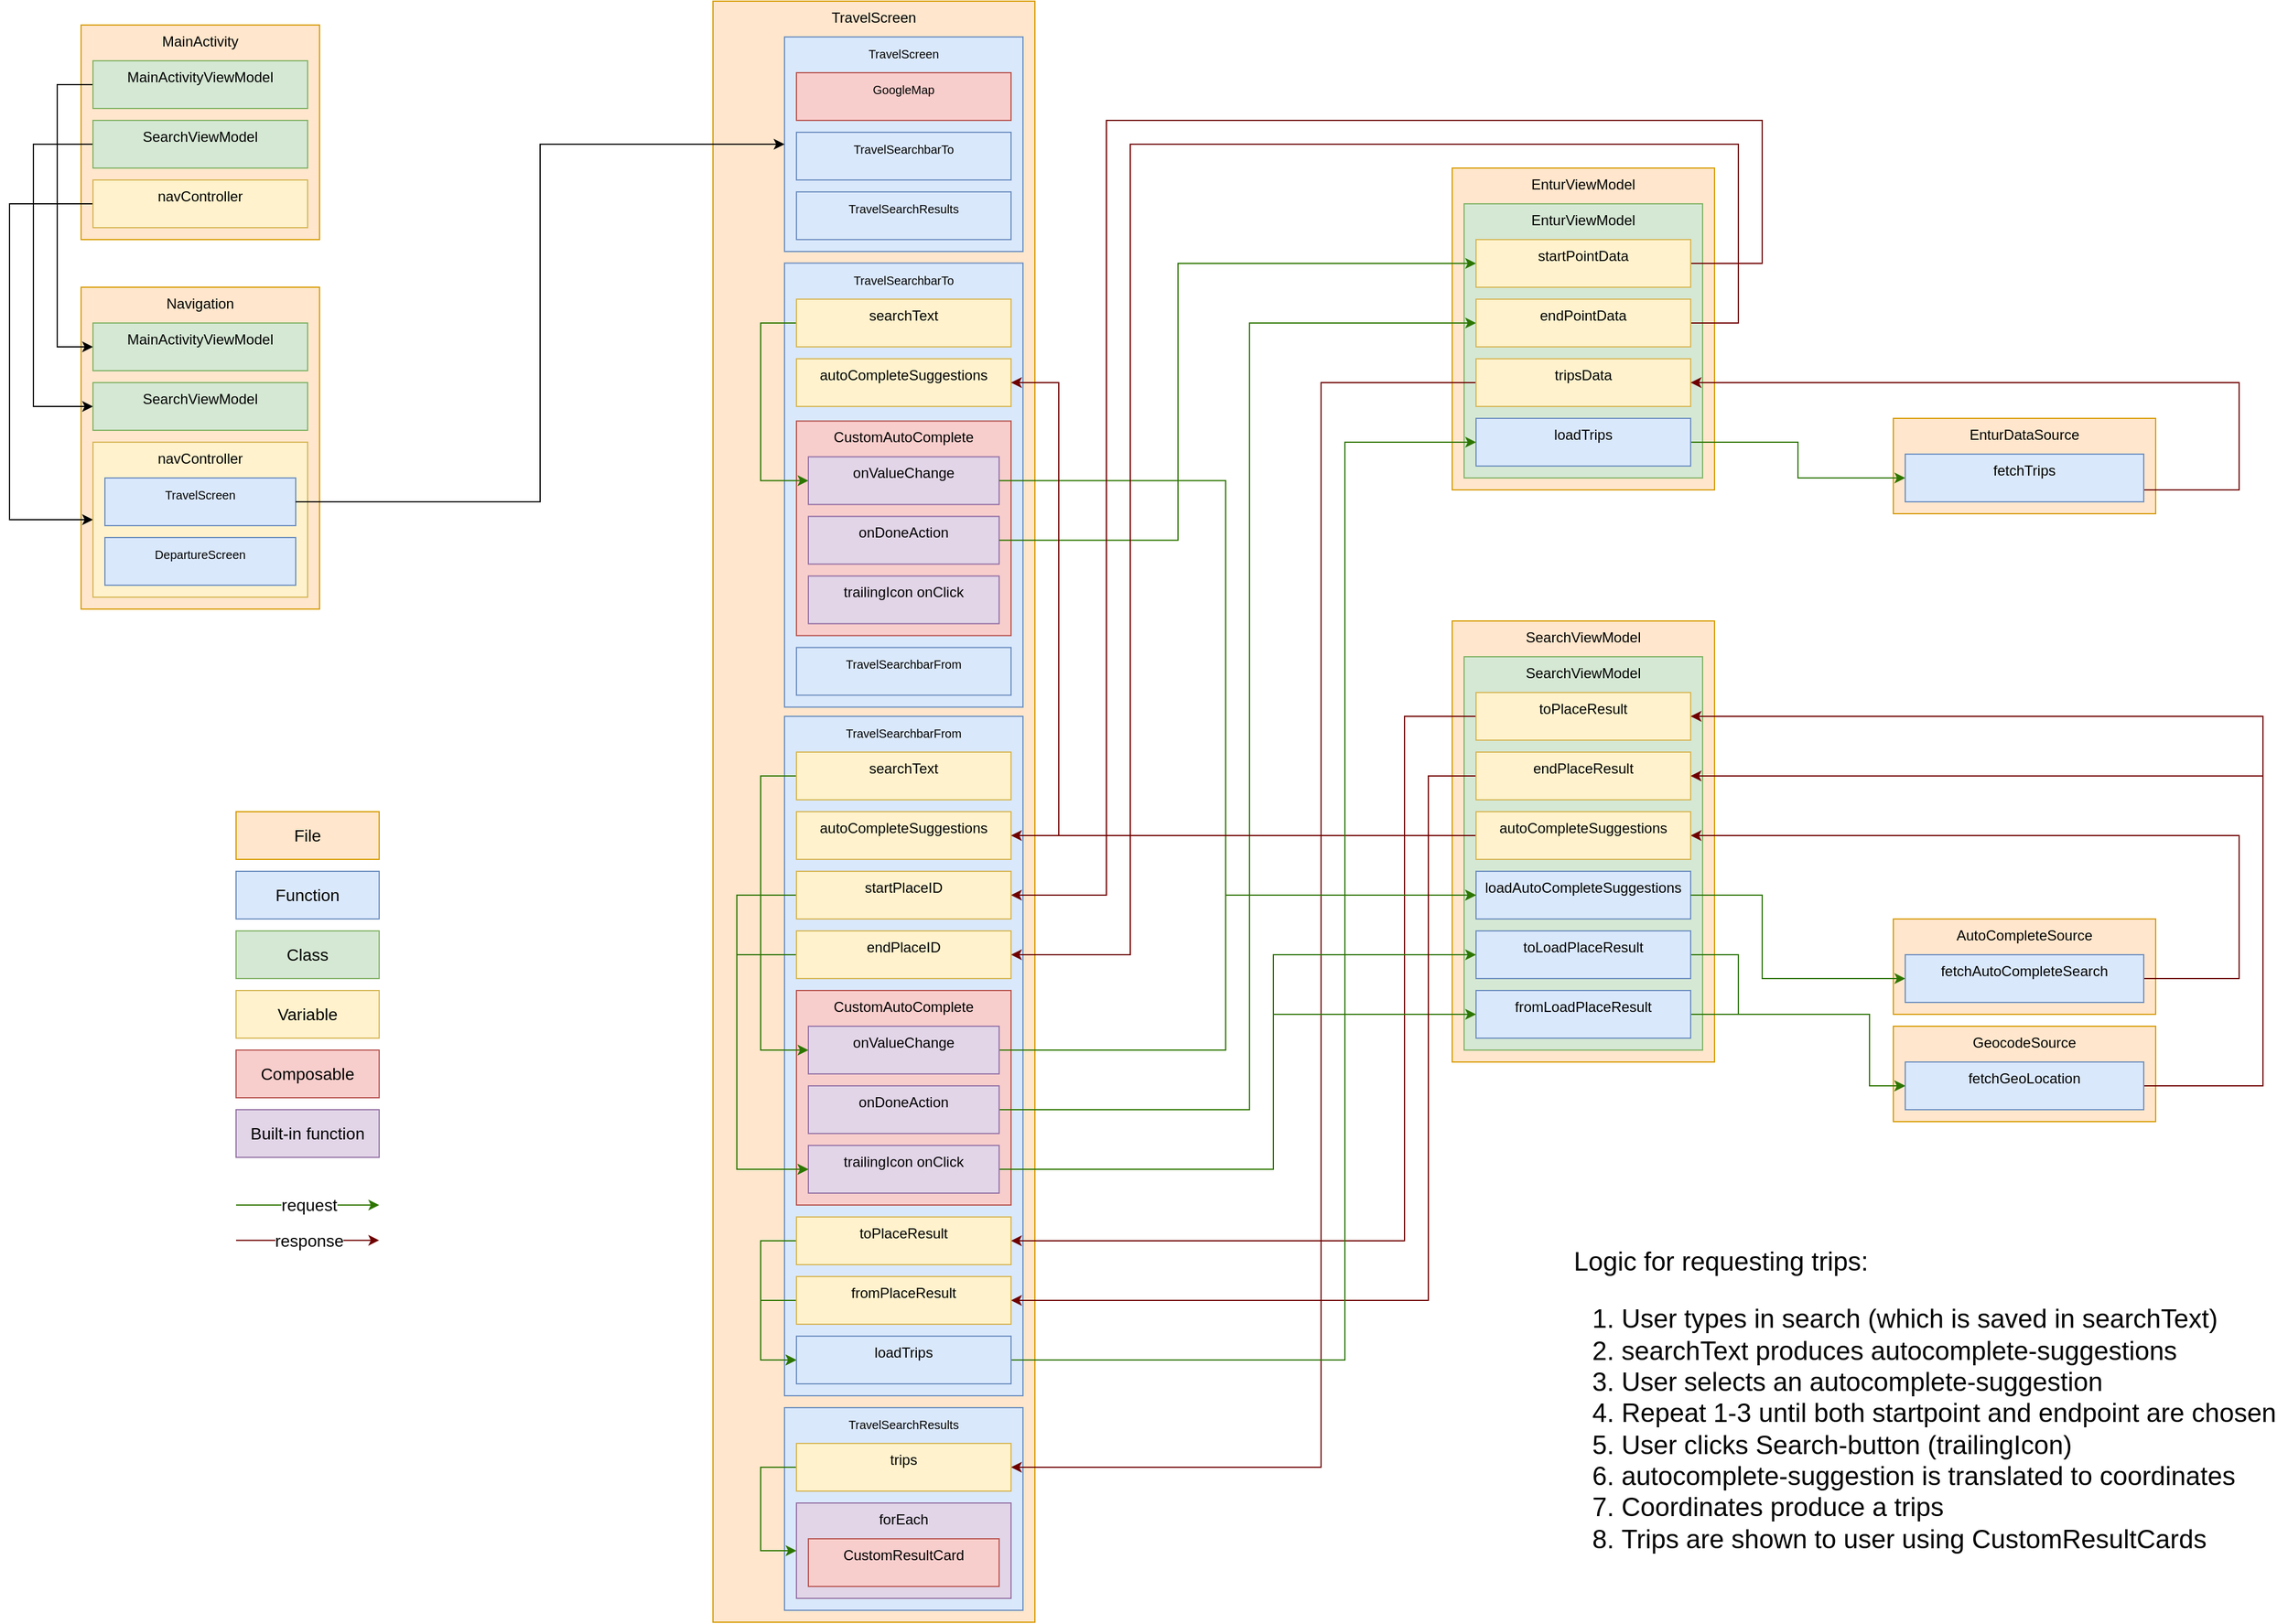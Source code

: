 <mxfile version="19.0.3" type="device" pages="2"><diagram id="OgNuyZse94RYRqXK_ov8" name="MapNewScreen"><mxGraphModel dx="2476" dy="1298" grid="1" gridSize="10" guides="1" tooltips="1" connect="1" arrows="1" fold="1" page="0" pageScale="1" pageWidth="827" pageHeight="1169" math="0" shadow="0"><root><mxCell id="0"/><mxCell id="1" parent="0"/><mxCell id="KU4AASsqRXHWYYoiakCc-2" value="MainActivity" style="rounded=0;whiteSpace=wrap;html=1;fillColor=#ffe6cc;strokeColor=#d79b00;verticalAlign=top;" parent="1" vertex="1"><mxGeometry x="-160" y="400" width="200" height="180" as="geometry"/></mxCell><mxCell id="KU4AASsqRXHWYYoiakCc-3" value="EnturViewModel" style="rounded=0;whiteSpace=wrap;html=1;fillColor=#ffe6cc;strokeColor=#d79b00;verticalAlign=top;" parent="1" vertex="1"><mxGeometry x="990" y="520" width="220" height="270" as="geometry"/></mxCell><mxCell id="KU4AASsqRXHWYYoiakCc-4" value="SearchViewModel" style="rounded=0;whiteSpace=wrap;html=1;fillColor=#ffe6cc;strokeColor=#d79b00;verticalAlign=top;" parent="1" vertex="1"><mxGeometry x="990" y="900" width="220" height="370" as="geometry"/></mxCell><mxCell id="KU4AASsqRXHWYYoiakCc-7" value="Navigation" style="rounded=0;whiteSpace=wrap;html=1;fillColor=#ffe6cc;strokeColor=#d79b00;verticalAlign=top;" parent="1" vertex="1"><mxGeometry x="-160" y="620" width="200" height="270" as="geometry"/></mxCell><mxCell id="KU4AASsqRXHWYYoiakCc-12" value="TravelScreen" style="rounded=0;whiteSpace=wrap;html=1;fillColor=#ffe6cc;strokeColor=#d79b00;verticalAlign=top;" parent="1" vertex="1"><mxGeometry x="370" y="380" width="270" height="1360" as="geometry"/></mxCell><mxCell id="KU4AASsqRXHWYYoiakCc-17" value="AutoCompleteSource" style="rounded=0;whiteSpace=wrap;html=1;fillColor=#ffe6cc;strokeColor=#d79b00;verticalAlign=top;" parent="1" vertex="1"><mxGeometry x="1360" y="1150" width="220" height="80" as="geometry"/></mxCell><mxCell id="KU4AASsqRXHWYYoiakCc-18" value="GeocodeSource" style="rounded=0;whiteSpace=wrap;html=1;fillColor=#ffe6cc;strokeColor=#d79b00;verticalAlign=top;" parent="1" vertex="1"><mxGeometry x="1360" y="1240" width="220" height="80" as="geometry"/></mxCell><mxCell id="KU4AASsqRXHWYYoiakCc-31" value="EnturDataSource" style="rounded=0;whiteSpace=wrap;html=1;fillColor=#ffe6cc;strokeColor=#d79b00;verticalAlign=top;" parent="1" vertex="1"><mxGeometry x="1360" y="730" width="220" height="80" as="geometry"/></mxCell><mxCell id="KU4AASsqRXHWYYoiakCc-45" value="&lt;font style=&quot;font-size: 10px;&quot;&gt;TravelScreen&lt;/font&gt;" style="rounded=0;whiteSpace=wrap;html=1;verticalAlign=top;fillColor=#dae8fc;strokeColor=#6c8ebf;" parent="1" vertex="1"><mxGeometry x="430" y="410" width="200" height="180" as="geometry"/></mxCell><mxCell id="KU4AASsqRXHWYYoiakCc-46" value="&lt;font style=&quot;font-size: 10px;&quot;&gt;TravelSearchbarTo&lt;br&gt;&lt;/font&gt;" style="rounded=0;whiteSpace=wrap;html=1;verticalAlign=top;fillColor=#dae8fc;strokeColor=#6c8ebf;" parent="1" vertex="1"><mxGeometry x="430" y="599.75" width="200" height="372.5" as="geometry"/></mxCell><mxCell id="KU4AASsqRXHWYYoiakCc-47" value="&lt;font style=&quot;font-size: 10px;&quot;&gt;TravelSearchbarFrom&lt;/font&gt;" style="rounded=0;whiteSpace=wrap;html=1;verticalAlign=top;fillColor=#dae8fc;strokeColor=#6c8ebf;" parent="1" vertex="1"><mxGeometry x="430" y="980" width="200" height="570" as="geometry"/></mxCell><mxCell id="KU4AASsqRXHWYYoiakCc-48" value="&lt;font style=&quot;font-size: 10px;&quot;&gt;TravelSearchResults&lt;/font&gt;" style="rounded=0;whiteSpace=wrap;html=1;verticalAlign=top;fillColor=#dae8fc;strokeColor=#6c8ebf;" parent="1" vertex="1"><mxGeometry x="430" y="1560" width="200" height="170" as="geometry"/></mxCell><mxCell id="rU0luJ3U68IEAeYRdDSL-3" style="edgeStyle=orthogonalEdgeStyle;rounded=0;orthogonalLoop=1;jettySize=auto;html=1;exitX=0;exitY=0.5;exitDx=0;exitDy=0;entryX=0;entryY=0.5;entryDx=0;entryDy=0;fontSize=22;" parent="1" source="KU4AASsqRXHWYYoiakCc-51" target="KU4AASsqRXHWYYoiakCc-57" edge="1"><mxGeometry relative="1" as="geometry"><Array as="points"><mxPoint x="-180" y="450"/><mxPoint x="-180" y="670"/></Array></mxGeometry></mxCell><mxCell id="KU4AASsqRXHWYYoiakCc-51" value="MainActivityViewModel" style="rounded=0;whiteSpace=wrap;html=1;fillColor=#d5e8d4;strokeColor=#82b366;verticalAlign=top;" parent="1" vertex="1"><mxGeometry x="-150" y="430" width="180" height="40" as="geometry"/></mxCell><mxCell id="rU0luJ3U68IEAeYRdDSL-4" style="edgeStyle=orthogonalEdgeStyle;rounded=0;orthogonalLoop=1;jettySize=auto;html=1;exitX=0;exitY=0.5;exitDx=0;exitDy=0;entryX=0;entryY=0.5;entryDx=0;entryDy=0;fontSize=22;" parent="1" source="KU4AASsqRXHWYYoiakCc-52" target="KU4AASsqRXHWYYoiakCc-58" edge="1"><mxGeometry relative="1" as="geometry"><Array as="points"><mxPoint x="-200" y="500"/><mxPoint x="-200" y="720"/></Array></mxGeometry></mxCell><mxCell id="KU4AASsqRXHWYYoiakCc-52" value="SearchViewModel" style="rounded=0;whiteSpace=wrap;html=1;fillColor=#d5e8d4;strokeColor=#82b366;verticalAlign=top;" parent="1" vertex="1"><mxGeometry x="-150" y="480" width="180" height="40" as="geometry"/></mxCell><mxCell id="KU4AASsqRXHWYYoiakCc-57" value="MainActivityViewModel" style="rounded=0;whiteSpace=wrap;html=1;fillColor=#d5e8d4;strokeColor=#82b366;verticalAlign=top;" parent="1" vertex="1"><mxGeometry x="-150" y="650" width="180" height="40" as="geometry"/></mxCell><mxCell id="KU4AASsqRXHWYYoiakCc-58" value="SearchViewModel" style="rounded=0;whiteSpace=wrap;html=1;fillColor=#d5e8d4;strokeColor=#82b366;verticalAlign=top;" parent="1" vertex="1"><mxGeometry x="-150" y="700" width="180" height="40" as="geometry"/></mxCell><mxCell id="rU0luJ3U68IEAeYRdDSL-5" style="edgeStyle=orthogonalEdgeStyle;rounded=0;orthogonalLoop=1;jettySize=auto;html=1;exitX=0;exitY=0.5;exitDx=0;exitDy=0;entryX=0;entryY=0.5;entryDx=0;entryDy=0;fontSize=22;" parent="1" source="KU4AASsqRXHWYYoiakCc-59" target="KU4AASsqRXHWYYoiakCc-60" edge="1"><mxGeometry relative="1" as="geometry"><Array as="points"><mxPoint x="-220" y="550"/><mxPoint x="-220" y="815"/></Array></mxGeometry></mxCell><mxCell id="KU4AASsqRXHWYYoiakCc-59" value="navController" style="rounded=0;whiteSpace=wrap;html=1;fillColor=#fff2cc;strokeColor=#d6b656;verticalAlign=top;" parent="1" vertex="1"><mxGeometry x="-150" y="530" width="180" height="40" as="geometry"/></mxCell><mxCell id="KU4AASsqRXHWYYoiakCc-60" value="navController" style="rounded=0;whiteSpace=wrap;html=1;fillColor=#fff2cc;strokeColor=#d6b656;verticalAlign=top;" parent="1" vertex="1"><mxGeometry x="-150" y="750" width="180" height="130" as="geometry"/></mxCell><mxCell id="KU4AASsqRXHWYYoiakCc-40" value="CustomAutoComplete" style="rounded=0;whiteSpace=wrap;html=1;fillColor=#f8cecc;strokeColor=#b85450;verticalAlign=top;" parent="1" vertex="1"><mxGeometry x="440" y="732.25" width="180" height="180" as="geometry"/></mxCell><mxCell id="KU4AASsqRXHWYYoiakCc-67" style="edgeStyle=orthogonalEdgeStyle;rounded=0;orthogonalLoop=1;jettySize=auto;html=1;exitX=0;exitY=0.5;exitDx=0;exitDy=0;entryX=0;entryY=0.5;entryDx=0;entryDy=0;fontSize=10;fillColor=#60a917;strokeColor=#2D7600;" parent="1" source="KU4AASsqRXHWYYoiakCc-62" target="KU4AASsqRXHWYYoiakCc-66" edge="1"><mxGeometry relative="1" as="geometry"><Array as="points"><mxPoint x="410" y="650"/><mxPoint x="410" y="782"/></Array></mxGeometry></mxCell><mxCell id="KU4AASsqRXHWYYoiakCc-62" value="searchText" style="rounded=0;whiteSpace=wrap;html=1;fillColor=#fff2cc;strokeColor=#d6b656;verticalAlign=top;" parent="1" vertex="1"><mxGeometry x="440" y="630" width="180" height="40" as="geometry"/></mxCell><mxCell id="KU4AASsqRXHWYYoiakCc-66" value="onValueChange" style="rounded=0;whiteSpace=wrap;html=1;fillColor=#e1d5e7;strokeColor=#9673a6;verticalAlign=top;" parent="1" vertex="1"><mxGeometry x="450" y="762.25" width="160" height="40" as="geometry"/></mxCell><mxCell id="KU4AASsqRXHWYYoiakCc-68" value="autoCompleteSuggestions" style="rounded=0;whiteSpace=wrap;html=1;fillColor=#fff2cc;strokeColor=#d6b656;verticalAlign=top;" parent="1" vertex="1"><mxGeometry x="440" y="680" width="180" height="40" as="geometry"/></mxCell><mxCell id="KU4AASsqRXHWYYoiakCc-70" value="onDoneAction" style="rounded=0;whiteSpace=wrap;html=1;fillColor=#e1d5e7;strokeColor=#9673a6;verticalAlign=top;" parent="1" vertex="1"><mxGeometry x="450" y="812.25" width="160" height="40" as="geometry"/></mxCell><mxCell id="KU4AASsqRXHWYYoiakCc-75" value="EnturViewModel" style="rounded=0;whiteSpace=wrap;html=1;fillColor=#d5e8d4;strokeColor=#82b366;verticalAlign=top;" parent="1" vertex="1"><mxGeometry x="1000" y="550" width="200" height="230" as="geometry"/></mxCell><mxCell id="KU4AASsqRXHWYYoiakCc-76" value="SearchViewModel" style="rounded=0;whiteSpace=wrap;html=1;fillColor=#d5e8d4;strokeColor=#82b366;verticalAlign=top;" parent="1" vertex="1"><mxGeometry x="1000" y="930" width="200" height="330" as="geometry"/></mxCell><mxCell id="KU4AASsqRXHWYYoiakCc-63" value="loadAutoCompleteSuggestions" style="rounded=0;whiteSpace=wrap;html=1;fillColor=#dae8fc;strokeColor=#6c8ebf;verticalAlign=top;" parent="1" vertex="1"><mxGeometry x="1010" y="1110" width="180" height="40" as="geometry"/></mxCell><mxCell id="KU4AASsqRXHWYYoiakCc-128" style="edgeStyle=orthogonalEdgeStyle;rounded=0;orthogonalLoop=1;jettySize=auto;html=1;exitX=0;exitY=0.5;exitDx=0;exitDy=0;entryX=1;entryY=0.5;entryDx=0;entryDy=0;fontSize=10;fillColor=#a20025;strokeColor=#6F0000;" parent="1" source="KU4AASsqRXHWYYoiakCc-72" target="KU4AASsqRXHWYYoiakCc-126" edge="1"><mxGeometry relative="1" as="geometry"><Array as="points"><mxPoint x="950" y="980"/><mxPoint x="950" y="1420"/></Array></mxGeometry></mxCell><mxCell id="KU4AASsqRXHWYYoiakCc-72" value="toPlaceResult" style="rounded=0;whiteSpace=wrap;html=1;fillColor=#fff2cc;strokeColor=#d6b656;verticalAlign=top;" parent="1" vertex="1"><mxGeometry x="1010" y="960" width="180" height="40" as="geometry"/></mxCell><mxCell id="KU4AASsqRXHWYYoiakCc-65" style="edgeStyle=orthogonalEdgeStyle;rounded=0;orthogonalLoop=1;jettySize=auto;html=1;exitX=1;exitY=0.5;exitDx=0;exitDy=0;fontSize=10;entryX=0;entryY=0.5;entryDx=0;entryDy=0;fillColor=#60a917;strokeColor=#2D7600;" parent="1" source="KU4AASsqRXHWYYoiakCc-66" target="KU4AASsqRXHWYYoiakCc-63" edge="1"><mxGeometry relative="1" as="geometry"><mxPoint x="1010" y="1080" as="targetPoint"/><Array as="points"><mxPoint x="800" y="782"/><mxPoint x="800" y="1130"/></Array></mxGeometry></mxCell><mxCell id="KU4AASsqRXHWYYoiakCc-74" style="edgeStyle=orthogonalEdgeStyle;rounded=0;orthogonalLoop=1;jettySize=auto;html=1;exitX=1;exitY=0.5;exitDx=0;exitDy=0;fontSize=10;entryX=0;entryY=0.5;entryDx=0;entryDy=0;fillColor=#60a917;strokeColor=#2D7600;" parent="1" source="KU4AASsqRXHWYYoiakCc-70" target="KU4AASsqRXHWYYoiakCc-77" edge="1"><mxGeometry relative="1" as="geometry"><mxPoint x="680" y="480.0" as="targetPoint"/><Array as="points"><mxPoint x="760" y="832"/><mxPoint x="760" y="600"/></Array></mxGeometry></mxCell><mxCell id="KU4AASsqRXHWYYoiakCc-99" style="edgeStyle=orthogonalEdgeStyle;rounded=0;orthogonalLoop=1;jettySize=auto;html=1;exitX=1;exitY=0.5;exitDx=0;exitDy=0;entryX=1;entryY=0.5;entryDx=0;entryDy=0;fontSize=10;fillColor=#a20025;strokeColor=#6F0000;" parent="1" source="KU4AASsqRXHWYYoiakCc-77" target="KU4AASsqRXHWYYoiakCc-97" edge="1"><mxGeometry relative="1" as="geometry"><Array as="points"><mxPoint x="1250" y="600"/><mxPoint x="1250" y="480"/><mxPoint x="700" y="480"/><mxPoint x="700" y="1130"/></Array></mxGeometry></mxCell><mxCell id="KU4AASsqRXHWYYoiakCc-77" value="startPointData" style="rounded=0;whiteSpace=wrap;html=1;fillColor=#fff2cc;strokeColor=#d6b656;verticalAlign=top;" parent="1" vertex="1"><mxGeometry x="1010" y="580" width="180" height="40" as="geometry"/></mxCell><mxCell id="KU4AASsqRXHWYYoiakCc-139" style="edgeStyle=orthogonalEdgeStyle;rounded=0;orthogonalLoop=1;jettySize=auto;html=1;exitX=0;exitY=0.5;exitDx=0;exitDy=0;entryX=1;entryY=0.5;entryDx=0;entryDy=0;fontSize=10;fillColor=#a20025;strokeColor=#6F0000;" parent="1" source="KU4AASsqRXHWYYoiakCc-79" target="KU4AASsqRXHWYYoiakCc-138" edge="1"><mxGeometry relative="1" as="geometry"><Array as="points"><mxPoint x="880" y="700"/><mxPoint x="880" y="1610"/></Array></mxGeometry></mxCell><mxCell id="KU4AASsqRXHWYYoiakCc-79" value="tripsData" style="rounded=0;whiteSpace=wrap;html=1;fillColor=#fff2cc;strokeColor=#d6b656;verticalAlign=top;" parent="1" vertex="1"><mxGeometry x="1010" y="680" width="180" height="40" as="geometry"/></mxCell><mxCell id="KU4AASsqRXHWYYoiakCc-80" value="trailingIcon onClick" style="rounded=0;whiteSpace=wrap;html=1;fillColor=#e1d5e7;strokeColor=#9673a6;verticalAlign=top;" parent="1" vertex="1"><mxGeometry x="450" y="862.25" width="160" height="40" as="geometry"/></mxCell><mxCell id="KU4AASsqRXHWYYoiakCc-84" value="CustomAutoComplete" style="rounded=0;whiteSpace=wrap;html=1;fillColor=#f8cecc;strokeColor=#b85450;verticalAlign=top;" parent="1" vertex="1"><mxGeometry x="440" y="1210" width="180" height="180" as="geometry"/></mxCell><mxCell id="KU4AASsqRXHWYYoiakCc-92" style="edgeStyle=orthogonalEdgeStyle;rounded=0;orthogonalLoop=1;jettySize=auto;html=1;exitX=1;exitY=0.5;exitDx=0;exitDy=0;fontSize=10;entryX=0;entryY=0.5;entryDx=0;entryDy=0;fillColor=#60a917;strokeColor=#2D7600;" parent="1" source="KU4AASsqRXHWYYoiakCc-85" target="KU4AASsqRXHWYYoiakCc-63" edge="1"><mxGeometry relative="1" as="geometry"><mxPoint x="900" y="1120" as="targetPoint"/><Array as="points"><mxPoint x="800" y="1260"/><mxPoint x="800" y="1130"/></Array></mxGeometry></mxCell><mxCell id="KU4AASsqRXHWYYoiakCc-85" value="onValueChange" style="rounded=0;whiteSpace=wrap;html=1;fillColor=#e1d5e7;strokeColor=#9673a6;verticalAlign=top;" parent="1" vertex="1"><mxGeometry x="450" y="1240" width="160" height="40" as="geometry"/></mxCell><mxCell id="KU4AASsqRXHWYYoiakCc-94" style="edgeStyle=orthogonalEdgeStyle;rounded=0;orthogonalLoop=1;jettySize=auto;html=1;exitX=1;exitY=0.5;exitDx=0;exitDy=0;entryX=0;entryY=0.5;entryDx=0;entryDy=0;fontSize=10;fillColor=#60a917;strokeColor=#2D7600;" parent="1" source="KU4AASsqRXHWYYoiakCc-86" target="KU4AASsqRXHWYYoiakCc-93" edge="1"><mxGeometry relative="1" as="geometry"><Array as="points"><mxPoint x="820" y="1310"/><mxPoint x="820" y="650"/></Array></mxGeometry></mxCell><mxCell id="KU4AASsqRXHWYYoiakCc-86" value="onDoneAction" style="rounded=0;whiteSpace=wrap;html=1;fillColor=#e1d5e7;strokeColor=#9673a6;verticalAlign=top;" parent="1" vertex="1"><mxGeometry x="450" y="1290" width="160" height="40" as="geometry"/></mxCell><mxCell id="KU4AASsqRXHWYYoiakCc-103" style="edgeStyle=orthogonalEdgeStyle;rounded=0;orthogonalLoop=1;jettySize=auto;html=1;exitX=1;exitY=0.5;exitDx=0;exitDy=0;fontSize=10;entryX=0;entryY=0.5;entryDx=0;entryDy=0;fillColor=#60a917;strokeColor=#2D7600;" parent="1" source="KU4AASsqRXHWYYoiakCc-87" target="KU4AASsqRXHWYYoiakCc-95" edge="1"><mxGeometry relative="1" as="geometry"><mxPoint x="920" y="1135" as="targetPoint"/><Array as="points"><mxPoint x="840" y="1360"/><mxPoint x="840" y="1180"/></Array></mxGeometry></mxCell><mxCell id="KU4AASsqRXHWYYoiakCc-105" style="edgeStyle=orthogonalEdgeStyle;rounded=0;orthogonalLoop=1;jettySize=auto;html=1;exitX=1;exitY=0.5;exitDx=0;exitDy=0;fontSize=10;entryX=0;entryY=0.5;entryDx=0;entryDy=0;fillColor=#60a917;strokeColor=#2D7600;" parent="1" source="KU4AASsqRXHWYYoiakCc-87" target="KU4AASsqRXHWYYoiakCc-96" edge="1"><mxGeometry relative="1" as="geometry"><mxPoint x="810" y="1400" as="targetPoint"/><Array as="points"><mxPoint x="840" y="1360"/><mxPoint x="840" y="1230"/></Array></mxGeometry></mxCell><mxCell id="KU4AASsqRXHWYYoiakCc-87" value="trailingIcon onClick" style="rounded=0;whiteSpace=wrap;html=1;fillColor=#e1d5e7;strokeColor=#9673a6;verticalAlign=top;" parent="1" vertex="1"><mxGeometry x="450" y="1340" width="160" height="40" as="geometry"/></mxCell><mxCell id="KU4AASsqRXHWYYoiakCc-90" style="edgeStyle=orthogonalEdgeStyle;rounded=0;orthogonalLoop=1;jettySize=auto;html=1;exitX=0;exitY=0.5;exitDx=0;exitDy=0;entryX=0;entryY=0.5;entryDx=0;entryDy=0;fontSize=10;fillColor=#60a917;strokeColor=#2D7600;" parent="1" source="KU4AASsqRXHWYYoiakCc-88" target="KU4AASsqRXHWYYoiakCc-85" edge="1"><mxGeometry relative="1" as="geometry"><Array as="points"><mxPoint x="410" y="1030"/><mxPoint x="410" y="1260"/></Array></mxGeometry></mxCell><mxCell id="KU4AASsqRXHWYYoiakCc-88" value="searchText" style="rounded=0;whiteSpace=wrap;html=1;fillColor=#fff2cc;strokeColor=#d6b656;verticalAlign=top;" parent="1" vertex="1"><mxGeometry x="440" y="1010" width="180" height="40" as="geometry"/></mxCell><mxCell id="KU4AASsqRXHWYYoiakCc-89" value="autoCompleteSuggestions" style="rounded=0;whiteSpace=wrap;html=1;fillColor=#fff2cc;strokeColor=#d6b656;verticalAlign=top;" parent="1" vertex="1"><mxGeometry x="440" y="1060" width="180" height="40" as="geometry"/></mxCell><mxCell id="KU4AASsqRXHWYYoiakCc-100" style="edgeStyle=orthogonalEdgeStyle;rounded=0;orthogonalLoop=1;jettySize=auto;html=1;exitX=1;exitY=0.5;exitDx=0;exitDy=0;entryX=1;entryY=0.5;entryDx=0;entryDy=0;fontSize=10;fillColor=#a20025;strokeColor=#6F0000;" parent="1" source="KU4AASsqRXHWYYoiakCc-93" target="KU4AASsqRXHWYYoiakCc-98" edge="1"><mxGeometry relative="1" as="geometry"><Array as="points"><mxPoint x="1230" y="650"/><mxPoint x="1230" y="500"/><mxPoint x="720" y="500"/><mxPoint x="720" y="1180"/></Array></mxGeometry></mxCell><mxCell id="KU4AASsqRXHWYYoiakCc-93" value="endPointData" style="rounded=0;whiteSpace=wrap;html=1;fillColor=#fff2cc;strokeColor=#d6b656;verticalAlign=top;" parent="1" vertex="1"><mxGeometry x="1010" y="630" width="180" height="40" as="geometry"/></mxCell><mxCell id="KU4AASsqRXHWYYoiakCc-110" style="edgeStyle=orthogonalEdgeStyle;rounded=0;orthogonalLoop=1;jettySize=auto;html=1;entryX=0;entryY=0.5;entryDx=0;entryDy=0;fontSize=10;exitX=1;exitY=0.5;exitDx=0;exitDy=0;fillColor=#60a917;strokeColor=#2D7600;" parent="1" source="KU4AASsqRXHWYYoiakCc-95" target="KU4AASsqRXHWYYoiakCc-109" edge="1"><mxGeometry relative="1" as="geometry"><mxPoint x="1240" y="1230" as="sourcePoint"/><Array as="points"><mxPoint x="1230" y="1180"/><mxPoint x="1230" y="1230"/><mxPoint x="1340" y="1230"/><mxPoint x="1340" y="1290"/></Array></mxGeometry></mxCell><mxCell id="KU4AASsqRXHWYYoiakCc-95" value="toLoadPlaceResult" style="rounded=0;whiteSpace=wrap;html=1;fillColor=#dae8fc;strokeColor=#6c8ebf;verticalAlign=top;" parent="1" vertex="1"><mxGeometry x="1010" y="1160" width="180" height="40" as="geometry"/></mxCell><mxCell id="KU4AASsqRXHWYYoiakCc-111" style="edgeStyle=orthogonalEdgeStyle;rounded=0;orthogonalLoop=1;jettySize=auto;html=1;exitX=1;exitY=0.5;exitDx=0;exitDy=0;fontSize=10;entryX=0;entryY=0.5;entryDx=0;entryDy=0;fillColor=#60a917;strokeColor=#2D7600;" parent="1" source="KU4AASsqRXHWYYoiakCc-96" target="KU4AASsqRXHWYYoiakCc-109" edge="1"><mxGeometry relative="1" as="geometry"><Array as="points"><mxPoint x="1340" y="1230"/><mxPoint x="1340" y="1290"/></Array></mxGeometry></mxCell><mxCell id="KU4AASsqRXHWYYoiakCc-96" value="fromLoadPlaceResult" style="rounded=0;whiteSpace=wrap;html=1;fillColor=#dae8fc;strokeColor=#6c8ebf;verticalAlign=top;" parent="1" vertex="1"><mxGeometry x="1010" y="1210" width="180" height="40" as="geometry"/></mxCell><mxCell id="KU4AASsqRXHWYYoiakCc-101" style="edgeStyle=orthogonalEdgeStyle;rounded=0;orthogonalLoop=1;jettySize=auto;html=1;exitX=0;exitY=0.5;exitDx=0;exitDy=0;entryX=0;entryY=0.5;entryDx=0;entryDy=0;fontSize=10;fillColor=#60a917;strokeColor=#2D7600;" parent="1" source="KU4AASsqRXHWYYoiakCc-97" target="KU4AASsqRXHWYYoiakCc-87" edge="1"><mxGeometry relative="1" as="geometry"><Array as="points"><mxPoint x="390" y="1130"/><mxPoint x="390" y="1360"/></Array></mxGeometry></mxCell><mxCell id="KU4AASsqRXHWYYoiakCc-97" value="startPlaceID" style="rounded=0;whiteSpace=wrap;html=1;fillColor=#fff2cc;strokeColor=#d6b656;verticalAlign=top;" parent="1" vertex="1"><mxGeometry x="440" y="1110" width="180" height="40" as="geometry"/></mxCell><mxCell id="KU4AASsqRXHWYYoiakCc-102" style="edgeStyle=orthogonalEdgeStyle;rounded=0;orthogonalLoop=1;jettySize=auto;html=1;exitX=0;exitY=0.5;exitDx=0;exitDy=0;entryX=0;entryY=0.5;entryDx=0;entryDy=0;fontSize=10;fillColor=#60a917;strokeColor=#2D7600;" parent="1" source="KU4AASsqRXHWYYoiakCc-98" target="KU4AASsqRXHWYYoiakCc-87" edge="1"><mxGeometry relative="1" as="geometry"><Array as="points"><mxPoint x="390" y="1180"/><mxPoint x="390" y="1360"/></Array></mxGeometry></mxCell><mxCell id="KU4AASsqRXHWYYoiakCc-98" value="endPlaceID" style="rounded=0;whiteSpace=wrap;html=1;fillColor=#fff2cc;strokeColor=#d6b656;verticalAlign=top;" parent="1" vertex="1"><mxGeometry x="440" y="1160" width="180" height="40" as="geometry"/></mxCell><mxCell id="KU4AASsqRXHWYYoiakCc-129" style="edgeStyle=orthogonalEdgeStyle;rounded=0;orthogonalLoop=1;jettySize=auto;html=1;exitX=0;exitY=0.5;exitDx=0;exitDy=0;entryX=1;entryY=0.5;entryDx=0;entryDy=0;fontSize=10;fillColor=#a20025;strokeColor=#6F0000;" parent="1" source="KU4AASsqRXHWYYoiakCc-106" target="KU4AASsqRXHWYYoiakCc-127" edge="1"><mxGeometry relative="1" as="geometry"><Array as="points"><mxPoint x="970" y="1030"/><mxPoint x="970" y="1470"/></Array></mxGeometry></mxCell><mxCell id="KU4AASsqRXHWYYoiakCc-106" value="endPlaceResult" style="rounded=0;whiteSpace=wrap;html=1;fillColor=#fff2cc;strokeColor=#d6b656;verticalAlign=top;" parent="1" vertex="1"><mxGeometry x="1010" y="1010" width="180" height="40" as="geometry"/></mxCell><mxCell id="KU4AASsqRXHWYYoiakCc-112" style="edgeStyle=orthogonalEdgeStyle;rounded=0;orthogonalLoop=1;jettySize=auto;html=1;exitX=1;exitY=0.5;exitDx=0;exitDy=0;entryX=1;entryY=0.5;entryDx=0;entryDy=0;fontSize=10;fillColor=#a20025;strokeColor=#6F0000;" parent="1" source="KU4AASsqRXHWYYoiakCc-109" target="KU4AASsqRXHWYYoiakCc-72" edge="1"><mxGeometry relative="1" as="geometry"><Array as="points"><mxPoint x="1670" y="1290"/><mxPoint x="1670" y="980"/></Array></mxGeometry></mxCell><mxCell id="KU4AASsqRXHWYYoiakCc-113" style="edgeStyle=orthogonalEdgeStyle;rounded=0;orthogonalLoop=1;jettySize=auto;html=1;exitX=1;exitY=0.5;exitDx=0;exitDy=0;entryX=1;entryY=0.5;entryDx=0;entryDy=0;fontSize=10;fillColor=#a20025;strokeColor=#6F0000;" parent="1" source="KU4AASsqRXHWYYoiakCc-109" target="KU4AASsqRXHWYYoiakCc-106" edge="1"><mxGeometry relative="1" as="geometry"><Array as="points"><mxPoint x="1670" y="1290"/><mxPoint x="1670" y="1030"/></Array></mxGeometry></mxCell><mxCell id="KU4AASsqRXHWYYoiakCc-109" value="fetchGeoLocation" style="rounded=0;whiteSpace=wrap;html=1;fillColor=#dae8fc;strokeColor=#6c8ebf;verticalAlign=top;" parent="1" vertex="1"><mxGeometry x="1370" y="1270" width="200" height="40" as="geometry"/></mxCell><mxCell id="KU4AASsqRXHWYYoiakCc-136" style="edgeStyle=orthogonalEdgeStyle;rounded=0;orthogonalLoop=1;jettySize=auto;html=1;exitX=1;exitY=0.5;exitDx=0;exitDy=0;entryX=0;entryY=0.5;entryDx=0;entryDy=0;fontSize=10;fillColor=#60a917;strokeColor=#2D7600;" parent="1" source="KU4AASsqRXHWYYoiakCc-114" target="KU4AASsqRXHWYYoiakCc-135" edge="1"><mxGeometry relative="1" as="geometry"/></mxCell><mxCell id="KU4AASsqRXHWYYoiakCc-114" value="loadTrips" style="rounded=0;whiteSpace=wrap;html=1;fillColor=#dae8fc;strokeColor=#6c8ebf;verticalAlign=top;" parent="1" vertex="1"><mxGeometry x="1010" y="730" width="180" height="40" as="geometry"/></mxCell><mxCell id="KU4AASsqRXHWYYoiakCc-117" style="edgeStyle=orthogonalEdgeStyle;rounded=0;orthogonalLoop=1;jettySize=auto;html=1;exitX=1;exitY=0.5;exitDx=0;exitDy=0;entryX=0;entryY=0.5;entryDx=0;entryDy=0;fontSize=10;fillColor=#60a917;strokeColor=#2D7600;" parent="1" source="KU4AASsqRXHWYYoiakCc-63" target="KU4AASsqRXHWYYoiakCc-119" edge="1"><mxGeometry relative="1" as="geometry"><mxPoint x="1200" y="1200" as="sourcePoint"/><mxPoint x="450" y="1200" as="targetPoint"/><Array as="points"><mxPoint x="1250" y="1130"/><mxPoint x="1250" y="1200"/></Array></mxGeometry></mxCell><mxCell id="KU4AASsqRXHWYYoiakCc-121" style="edgeStyle=orthogonalEdgeStyle;rounded=0;orthogonalLoop=1;jettySize=auto;html=1;exitX=1;exitY=0.5;exitDx=0;exitDy=0;entryX=1;entryY=0.5;entryDx=0;entryDy=0;fontSize=10;fillColor=#a20025;strokeColor=#6F0000;" parent="1" source="KU4AASsqRXHWYYoiakCc-119" target="KU4AASsqRXHWYYoiakCc-120" edge="1"><mxGeometry relative="1" as="geometry"><Array as="points"><mxPoint x="1650" y="1200"/><mxPoint x="1650" y="1080"/></Array></mxGeometry></mxCell><mxCell id="KU4AASsqRXHWYYoiakCc-119" value="fetchAutoCompleteSearch" style="rounded=0;whiteSpace=wrap;html=1;fillColor=#dae8fc;strokeColor=#6c8ebf;verticalAlign=top;" parent="1" vertex="1"><mxGeometry x="1370" y="1180" width="200" height="40" as="geometry"/></mxCell><mxCell id="KU4AASsqRXHWYYoiakCc-124" style="edgeStyle=orthogonalEdgeStyle;rounded=0;orthogonalLoop=1;jettySize=auto;html=1;exitX=0;exitY=0.5;exitDx=0;exitDy=0;entryX=1;entryY=0.5;entryDx=0;entryDy=0;fontSize=10;fillColor=#a20025;strokeColor=#6F0000;" parent="1" source="KU4AASsqRXHWYYoiakCc-120" target="KU4AASsqRXHWYYoiakCc-89" edge="1"><mxGeometry relative="1" as="geometry"><Array as="points"><mxPoint x="640" y="1080"/><mxPoint x="640" y="1080"/></Array></mxGeometry></mxCell><mxCell id="KU4AASsqRXHWYYoiakCc-125" style="edgeStyle=orthogonalEdgeStyle;rounded=0;orthogonalLoop=1;jettySize=auto;html=1;exitX=0;exitY=0.5;exitDx=0;exitDy=0;fontSize=10;entryX=1;entryY=0.5;entryDx=0;entryDy=0;fillColor=#a20025;strokeColor=#6F0000;" parent="1" source="KU4AASsqRXHWYYoiakCc-120" target="KU4AASsqRXHWYYoiakCc-68" edge="1"><mxGeometry relative="1" as="geometry"><mxPoint x="660" y="660" as="targetPoint"/><Array as="points"><mxPoint x="660" y="1080"/><mxPoint x="660" y="700"/></Array></mxGeometry></mxCell><mxCell id="KU4AASsqRXHWYYoiakCc-120" value="autoCompleteSuggestions" style="rounded=0;whiteSpace=wrap;html=1;fillColor=#fff2cc;strokeColor=#d6b656;verticalAlign=top;" parent="1" vertex="1"><mxGeometry x="1010" y="1060" width="180" height="40" as="geometry"/></mxCell><mxCell id="KU4AASsqRXHWYYoiakCc-132" style="edgeStyle=orthogonalEdgeStyle;rounded=0;orthogonalLoop=1;jettySize=auto;html=1;exitX=0;exitY=0.5;exitDx=0;exitDy=0;fontSize=10;entryX=0;entryY=0.5;entryDx=0;entryDy=0;fillColor=#60a917;strokeColor=#2D7600;" parent="1" source="KU4AASsqRXHWYYoiakCc-126" target="KU4AASsqRXHWYYoiakCc-130" edge="1"><mxGeometry relative="1" as="geometry"><mxPoint x="300" y="1520" as="targetPoint"/><Array as="points"><mxPoint x="410" y="1420"/><mxPoint x="410" y="1520"/></Array></mxGeometry></mxCell><mxCell id="KU4AASsqRXHWYYoiakCc-126" value="toPlaceResult" style="rounded=0;whiteSpace=wrap;html=1;fillColor=#fff2cc;strokeColor=#d6b656;verticalAlign=top;" parent="1" vertex="1"><mxGeometry x="440" y="1400" width="180" height="40" as="geometry"/></mxCell><mxCell id="KU4AASsqRXHWYYoiakCc-131" style="edgeStyle=orthogonalEdgeStyle;rounded=0;orthogonalLoop=1;jettySize=auto;html=1;exitX=0;exitY=0.5;exitDx=0;exitDy=0;entryX=0;entryY=0.5;entryDx=0;entryDy=0;fontSize=10;fillColor=#60a917;strokeColor=#2D7600;" parent="1" source="KU4AASsqRXHWYYoiakCc-127" target="KU4AASsqRXHWYYoiakCc-130" edge="1"><mxGeometry relative="1" as="geometry"><Array as="points"><mxPoint x="410" y="1470"/><mxPoint x="410" y="1520"/></Array></mxGeometry></mxCell><mxCell id="KU4AASsqRXHWYYoiakCc-127" value="fromPlaceResult" style="rounded=0;whiteSpace=wrap;html=1;fillColor=#fff2cc;strokeColor=#d6b656;verticalAlign=top;" parent="1" vertex="1"><mxGeometry x="440" y="1450" width="180" height="40" as="geometry"/></mxCell><mxCell id="KU4AASsqRXHWYYoiakCc-133" style="edgeStyle=orthogonalEdgeStyle;rounded=0;orthogonalLoop=1;jettySize=auto;html=1;exitX=1;exitY=0.5;exitDx=0;exitDy=0;entryX=0;entryY=0.5;entryDx=0;entryDy=0;fontSize=10;fillColor=#60a917;strokeColor=#2D7600;" parent="1" source="KU4AASsqRXHWYYoiakCc-130" target="KU4AASsqRXHWYYoiakCc-114" edge="1"><mxGeometry relative="1" as="geometry"><Array as="points"><mxPoint x="900" y="1520"/><mxPoint x="900" y="750"/></Array></mxGeometry></mxCell><mxCell id="KU4AASsqRXHWYYoiakCc-130" value="loadTrips" style="rounded=0;whiteSpace=wrap;html=1;fillColor=#dae8fc;strokeColor=#6c8ebf;verticalAlign=top;" parent="1" vertex="1"><mxGeometry x="440" y="1500" width="180" height="40" as="geometry"/></mxCell><mxCell id="KU4AASsqRXHWYYoiakCc-137" style="edgeStyle=orthogonalEdgeStyle;rounded=0;orthogonalLoop=1;jettySize=auto;html=1;exitX=1;exitY=0.5;exitDx=0;exitDy=0;entryX=1;entryY=0.5;entryDx=0;entryDy=0;fontSize=10;fillColor=#a20025;strokeColor=#6F0000;" parent="1" source="KU4AASsqRXHWYYoiakCc-135" target="KU4AASsqRXHWYYoiakCc-79" edge="1"><mxGeometry relative="1" as="geometry"><Array as="points"><mxPoint x="1650" y="790"/><mxPoint x="1650" y="700"/></Array></mxGeometry></mxCell><mxCell id="KU4AASsqRXHWYYoiakCc-135" value="fetchTrips" style="rounded=0;whiteSpace=wrap;html=1;fillColor=#dae8fc;strokeColor=#6c8ebf;verticalAlign=top;" parent="1" vertex="1"><mxGeometry x="1370" y="760" width="200" height="40" as="geometry"/></mxCell><mxCell id="KU4AASsqRXHWYYoiakCc-141" style="edgeStyle=orthogonalEdgeStyle;rounded=0;orthogonalLoop=1;jettySize=auto;html=1;exitX=0;exitY=0.5;exitDx=0;exitDy=0;entryX=0;entryY=0.5;entryDx=0;entryDy=0;fontSize=10;fillColor=#60a917;strokeColor=#2D7600;" parent="1" source="KU4AASsqRXHWYYoiakCc-138" target="KU4AASsqRXHWYYoiakCc-140" edge="1"><mxGeometry relative="1" as="geometry"><Array as="points"><mxPoint x="410" y="1610"/><mxPoint x="410" y="1680"/></Array></mxGeometry></mxCell><mxCell id="KU4AASsqRXHWYYoiakCc-138" value="trips" style="rounded=0;whiteSpace=wrap;html=1;fillColor=#fff2cc;strokeColor=#d6b656;verticalAlign=top;" parent="1" vertex="1"><mxGeometry x="440" y="1590" width="180" height="40" as="geometry"/></mxCell><mxCell id="KU4AASsqRXHWYYoiakCc-140" value="forEach" style="rounded=0;whiteSpace=wrap;html=1;fillColor=#e1d5e7;strokeColor=#9673a6;verticalAlign=top;" parent="1" vertex="1"><mxGeometry x="440" y="1640" width="180" height="80" as="geometry"/></mxCell><mxCell id="KU4AASsqRXHWYYoiakCc-38" value="CustomResultCard" style="rounded=0;whiteSpace=wrap;html=1;fillColor=#f8cecc;strokeColor=#b85450;verticalAlign=top;" parent="1" vertex="1"><mxGeometry x="450" y="1670" width="160" height="40" as="geometry"/></mxCell><mxCell id="KU4AASsqRXHWYYoiakCc-146" value="&lt;span style=&quot;font-size: 10px;&quot;&gt;TravelSearchbarTo&lt;/span&gt;" style="rounded=0;whiteSpace=wrap;html=1;verticalAlign=top;fillColor=#dae8fc;strokeColor=#6c8ebf;" parent="1" vertex="1"><mxGeometry x="440" y="490" width="180" height="40" as="geometry"/></mxCell><mxCell id="KU4AASsqRXHWYYoiakCc-147" value="&lt;span style=&quot;font-size: 10px;&quot;&gt;TravelSearchResults&lt;/span&gt;" style="rounded=0;whiteSpace=wrap;html=1;verticalAlign=top;fillColor=#dae8fc;strokeColor=#6c8ebf;" parent="1" vertex="1"><mxGeometry x="440" y="540" width="180" height="40" as="geometry"/></mxCell><mxCell id="KU4AASsqRXHWYYoiakCc-148" value="&lt;span style=&quot;font-size: 10px;&quot;&gt;TravelSearchbarFrom&lt;/span&gt;" style="rounded=0;whiteSpace=wrap;html=1;verticalAlign=top;fillColor=#dae8fc;strokeColor=#6c8ebf;" parent="1" vertex="1"><mxGeometry x="440" y="922.25" width="180" height="40" as="geometry"/></mxCell><mxCell id="KU4AASsqRXHWYYoiakCc-152" value="&lt;font style=&quot;font-size: 10px;&quot;&gt;GoogleMap&lt;/font&gt;" style="rounded=0;whiteSpace=wrap;html=1;verticalAlign=top;fillColor=#f8cecc;strokeColor=#b85450;" parent="1" vertex="1"><mxGeometry x="440" y="440" width="180" height="40" as="geometry"/></mxCell><mxCell id="KU4AASsqRXHWYYoiakCc-154" value="&lt;font style=&quot;font-size: 14px;&quot;&gt;File&lt;/font&gt;" style="rounded=0;whiteSpace=wrap;html=1;fontSize=10;fillColor=#ffe6cc;strokeColor=#d79b00;" parent="1" vertex="1"><mxGeometry x="-30" y="1060" width="120" height="40" as="geometry"/></mxCell><mxCell id="KU4AASsqRXHWYYoiakCc-155" value="&lt;font style=&quot;font-size: 14px;&quot;&gt;Function&lt;/font&gt;" style="rounded=0;whiteSpace=wrap;html=1;fontSize=10;fillColor=#dae8fc;strokeColor=#6c8ebf;" parent="1" vertex="1"><mxGeometry x="-30" y="1110" width="120" height="40" as="geometry"/></mxCell><mxCell id="KU4AASsqRXHWYYoiakCc-156" value="&lt;font style=&quot;font-size: 14px;&quot;&gt;Class&lt;/font&gt;" style="rounded=0;whiteSpace=wrap;html=1;fontSize=10;fillColor=#d5e8d4;strokeColor=#82b366;" parent="1" vertex="1"><mxGeometry x="-30" y="1160" width="120" height="40" as="geometry"/></mxCell><mxCell id="KU4AASsqRXHWYYoiakCc-157" value="&lt;font style=&quot;font-size: 14px;&quot;&gt;Composable&lt;/font&gt;" style="rounded=0;whiteSpace=wrap;html=1;fontSize=10;fillColor=#f8cecc;strokeColor=#b85450;" parent="1" vertex="1"><mxGeometry x="-30" y="1260" width="120" height="40" as="geometry"/></mxCell><mxCell id="KU4AASsqRXHWYYoiakCc-159" value="&lt;font style=&quot;font-size: 14px;&quot;&gt;Built-in function&lt;/font&gt;" style="rounded=0;whiteSpace=wrap;html=1;fontSize=10;fillColor=#e1d5e7;strokeColor=#9673a6;" parent="1" vertex="1"><mxGeometry x="-30" y="1310" width="120" height="40" as="geometry"/></mxCell><mxCell id="KU4AASsqRXHWYYoiakCc-160" value="&lt;font style=&quot;font-size: 14px;&quot;&gt;Variable&lt;br&gt;&lt;/font&gt;" style="rounded=0;whiteSpace=wrap;html=1;fontSize=10;fillColor=#fff2cc;strokeColor=#d6b656;" parent="1" vertex="1"><mxGeometry x="-30" y="1210" width="120" height="40" as="geometry"/></mxCell><mxCell id="KU4AASsqRXHWYYoiakCc-161" value="" style="endArrow=classic;html=1;rounded=0;fontSize=14;fillColor=#60a917;strokeColor=#2D7600;" parent="1" edge="1"><mxGeometry width="50" height="50" relative="1" as="geometry"><mxPoint x="-30" y="1390" as="sourcePoint"/><mxPoint x="90" y="1390" as="targetPoint"/></mxGeometry></mxCell><mxCell id="KU4AASsqRXHWYYoiakCc-163" value="request" style="edgeLabel;html=1;align=center;verticalAlign=middle;resizable=0;points=[];fontSize=14;" parent="KU4AASsqRXHWYYoiakCc-161" vertex="1" connectable="0"><mxGeometry x="0.179" y="-1" relative="1" as="geometry"><mxPoint x="-10" y="-1" as="offset"/></mxGeometry></mxCell><mxCell id="KU4AASsqRXHWYYoiakCc-164" value="" style="endArrow=classic;html=1;rounded=0;fontSize=14;fillColor=#a20025;strokeColor=#6F0000;" parent="1" edge="1"><mxGeometry width="50" height="50" relative="1" as="geometry"><mxPoint x="-30" y="1419.6" as="sourcePoint"/><mxPoint x="90" y="1419.6" as="targetPoint"/></mxGeometry></mxCell><mxCell id="KU4AASsqRXHWYYoiakCc-165" value="response" style="edgeLabel;html=1;align=center;verticalAlign=middle;resizable=0;points=[];fontSize=14;" parent="KU4AASsqRXHWYYoiakCc-164" vertex="1" connectable="0"><mxGeometry x="0.179" y="-1" relative="1" as="geometry"><mxPoint x="-10" y="-1" as="offset"/></mxGeometry></mxCell><mxCell id="KU4AASsqRXHWYYoiakCc-167" value="&lt;font style=&quot;font-size: 22px;&quot;&gt;Logic for requesting trips:&lt;br&gt;&lt;ol&gt;&lt;li&gt;&lt;font style=&quot;font-size: 22px;&quot;&gt;User types in search (which is saved in searchText)&lt;/font&gt;&lt;/li&gt;&lt;li&gt;&lt;font style=&quot;font-size: 22px;&quot;&gt;searchText produces autocomplete-suggestions&lt;/font&gt;&lt;/li&gt;&lt;li&gt;&lt;font style=&quot;font-size: 22px;&quot;&gt;User selects an autocomplete-suggestion&lt;/font&gt;&lt;/li&gt;&lt;li&gt;&lt;font style=&quot;font-size: 22px;&quot;&gt;Repeat 1-3 until both startpoint and endpoint are chosen&lt;/font&gt;&lt;/li&gt;&lt;li&gt;&lt;font style=&quot;font-size: 22px;&quot;&gt;User clicks Search-button (trailingIcon)&lt;/font&gt;&lt;/li&gt;&lt;li&gt;&lt;font style=&quot;font-size: 22px;&quot;&gt;autocomplete-suggestion is translated to coordinates&lt;/font&gt;&lt;/li&gt;&lt;li&gt;&lt;font style=&quot;font-size: 22px;&quot;&gt;Coordinates produce a trips&lt;/font&gt;&lt;/li&gt;&lt;li&gt;&lt;font style=&quot;font-size: 22px;&quot;&gt;Trips are shown to user using CustomResultCards&lt;/font&gt;&lt;/li&gt;&lt;/ol&gt;&lt;/font&gt;" style="text;html=1;align=left;verticalAlign=middle;resizable=0;points=[];autosize=1;strokeColor=none;fillColor=none;fontSize=14;" parent="1" vertex="1"><mxGeometry x="1090" y="1460" width="600" height="210" as="geometry"/></mxCell><mxCell id="rU0luJ3U68IEAeYRdDSL-1" value="&lt;font style=&quot;font-size: 10px;&quot;&gt;TravelScreen&lt;/font&gt;" style="rounded=0;whiteSpace=wrap;html=1;verticalAlign=top;fillColor=#dae8fc;strokeColor=#6c8ebf;" parent="1" vertex="1"><mxGeometry x="-140" y="780" width="160" height="40" as="geometry"/></mxCell><mxCell id="rU0luJ3U68IEAeYRdDSL-2" value="&lt;font style=&quot;font-size: 10px;&quot;&gt;DepartureScreen&lt;/font&gt;" style="rounded=0;whiteSpace=wrap;html=1;verticalAlign=top;fillColor=#dae8fc;strokeColor=#6c8ebf;" parent="1" vertex="1"><mxGeometry x="-140" y="830" width="160" height="40" as="geometry"/></mxCell><mxCell id="KU4AASsqRXHWYYoiakCc-151" style="edgeStyle=orthogonalEdgeStyle;rounded=0;orthogonalLoop=1;jettySize=auto;html=1;entryX=0;entryY=0.5;entryDx=0;entryDy=0;fontSize=10;exitX=1;exitY=0.5;exitDx=0;exitDy=0;" parent="1" source="rU0luJ3U68IEAeYRdDSL-1" target="KU4AASsqRXHWYYoiakCc-45" edge="1"><mxGeometry relative="1" as="geometry"><mxPoint x="170" y="920" as="sourcePoint"/></mxGeometry></mxCell></root></mxGraphModel></diagram><diagram id="yd3gjjYifnMNc_GX9ZRh" name="DepartureScreen"><mxGraphModel dx="1883" dy="976" grid="1" gridSize="10" guides="1" tooltips="1" connect="1" arrows="1" fold="1" page="0" pageScale="1" pageWidth="827" pageHeight="1169" math="0" shadow="0"><root><mxCell id="0"/><mxCell id="1" parent="0"/><mxCell id="g871XaCsPqoF1611SHC4-1" value="MainActivity" style="rounded=0;whiteSpace=wrap;html=1;fillColor=#ffe6cc;strokeColor=#d79b00;verticalAlign=top;" vertex="1" parent="1"><mxGeometry x="-80.06" y="440" width="200" height="180" as="geometry"/></mxCell><mxCell id="g871XaCsPqoF1611SHC4-2" value="MainActivityViewModel" style="rounded=0;whiteSpace=wrap;html=1;fillColor=#ffe6cc;strokeColor=#d79b00;verticalAlign=top;" vertex="1" parent="1"><mxGeometry x="990" y="520" width="220" height="270" as="geometry"/></mxCell><mxCell id="g871XaCsPqoF1611SHC4-3" value="SearchViewModel" style="rounded=0;whiteSpace=wrap;html=1;fillColor=#ffe6cc;strokeColor=#d79b00;verticalAlign=top;" vertex="1" parent="1"><mxGeometry x="990" y="900" width="220" height="370" as="geometry"/></mxCell><mxCell id="g871XaCsPqoF1611SHC4-4" value="Navigation" style="rounded=0;whiteSpace=wrap;html=1;fillColor=#ffe6cc;strokeColor=#d79b00;verticalAlign=top;" vertex="1" parent="1"><mxGeometry x="-80.06" y="700" width="200" height="180" as="geometry"/></mxCell><mxCell id="g871XaCsPqoF1611SHC4-5" value="MapNewScreen" style="rounded=0;whiteSpace=wrap;html=1;fillColor=#ffe6cc;strokeColor=#d79b00;verticalAlign=top;" vertex="1" parent="1"><mxGeometry x="370" y="380" width="270" height="1360" as="geometry"/></mxCell><mxCell id="g871XaCsPqoF1611SHC4-6" value="AutoCompleteSource" style="rounded=0;whiteSpace=wrap;html=1;fillColor=#ffe6cc;strokeColor=#d79b00;verticalAlign=top;" vertex="1" parent="1"><mxGeometry x="1360" y="1150" width="220" height="80" as="geometry"/></mxCell><mxCell id="g871XaCsPqoF1611SHC4-7" value="GeocodeSource" style="rounded=0;whiteSpace=wrap;html=1;fillColor=#ffe6cc;strokeColor=#d79b00;verticalAlign=top;" vertex="1" parent="1"><mxGeometry x="1360" y="1240" width="220" height="80" as="geometry"/></mxCell><mxCell id="g871XaCsPqoF1611SHC4-8" value="EnturDataSource" style="rounded=0;whiteSpace=wrap;html=1;fillColor=#ffe6cc;strokeColor=#d79b00;verticalAlign=top;" vertex="1" parent="1"><mxGeometry x="1360" y="730" width="220" height="80" as="geometry"/></mxCell><mxCell id="g871XaCsPqoF1611SHC4-9" value="&lt;font style=&quot;font-size: 10px;&quot;&gt;MapNewScreen&lt;/font&gt;" style="rounded=0;whiteSpace=wrap;html=1;verticalAlign=top;fillColor=#dae8fc;strokeColor=#6c8ebf;" vertex="1" parent="1"><mxGeometry x="430" y="410" width="200" height="180" as="geometry"/></mxCell><mxCell id="g871XaCsPqoF1611SHC4-10" value="&lt;font style=&quot;font-size: 10px;&quot;&gt;MapScreenSearchbar&lt;/font&gt;" style="rounded=0;whiteSpace=wrap;html=1;verticalAlign=top;fillColor=#dae8fc;strokeColor=#6c8ebf;" vertex="1" parent="1"><mxGeometry x="430" y="599.75" width="200" height="372.5" as="geometry"/></mxCell><mxCell id="g871XaCsPqoF1611SHC4-11" value="&lt;font style=&quot;font-size: 10px;&quot;&gt;MapScreenSettings&lt;/font&gt;" style="rounded=0;whiteSpace=wrap;html=1;verticalAlign=top;fillColor=#dae8fc;strokeColor=#6c8ebf;" vertex="1" parent="1"><mxGeometry x="430" y="980" width="200" height="570" as="geometry"/></mxCell><mxCell id="g871XaCsPqoF1611SHC4-12" value="&lt;font style=&quot;font-size: 10px;&quot;&gt;SearchResults&lt;/font&gt;" style="rounded=0;whiteSpace=wrap;html=1;verticalAlign=top;fillColor=#dae8fc;strokeColor=#6c8ebf;" vertex="1" parent="1"><mxGeometry x="430" y="1560" width="200" height="170" as="geometry"/></mxCell><mxCell id="g871XaCsPqoF1611SHC4-13" style="edgeStyle=orthogonalEdgeStyle;rounded=0;orthogonalLoop=1;jettySize=auto;html=1;exitX=0;exitY=0.5;exitDx=0;exitDy=0;entryX=0;entryY=0.5;entryDx=0;entryDy=0;fontSize=10;" edge="1" parent="1" source="g871XaCsPqoF1611SHC4-14" target="g871XaCsPqoF1611SHC4-17"><mxGeometry relative="1" as="geometry"><mxPoint x="-70.06" y="714" as="targetPoint"/><Array as="points"><mxPoint x="-100.06" y="490"/><mxPoint x="-100.06" y="750"/></Array></mxGeometry></mxCell><mxCell id="g871XaCsPqoF1611SHC4-14" value="MainActivityViewModel" style="rounded=0;whiteSpace=wrap;html=1;fillColor=#d5e8d4;strokeColor=#82b366;verticalAlign=top;" vertex="1" parent="1"><mxGeometry x="-70.06" y="470" width="180" height="40" as="geometry"/></mxCell><mxCell id="g871XaCsPqoF1611SHC4-15" style="edgeStyle=orthogonalEdgeStyle;rounded=0;orthogonalLoop=1;jettySize=auto;html=1;exitX=0;exitY=0.5;exitDx=0;exitDy=0;entryX=0;entryY=0.5;entryDx=0;entryDy=0;fontSize=10;" edge="1" parent="1" source="g871XaCsPqoF1611SHC4-16" target="g871XaCsPqoF1611SHC4-18"><mxGeometry relative="1" as="geometry"><mxPoint x="-70.06" y="676" as="targetPoint"/><Array as="points"><mxPoint x="-120.06" y="540"/><mxPoint x="-120.06" y="800"/></Array></mxGeometry></mxCell><mxCell id="g871XaCsPqoF1611SHC4-16" value="SearchViewModel" style="rounded=0;whiteSpace=wrap;html=1;fillColor=#d5e8d4;strokeColor=#82b366;verticalAlign=top;" vertex="1" parent="1"><mxGeometry x="-70.06" y="520" width="180" height="40" as="geometry"/></mxCell><mxCell id="g871XaCsPqoF1611SHC4-17" value="MainActivityViewModel" style="rounded=0;whiteSpace=wrap;html=1;fillColor=#d5e8d4;strokeColor=#82b366;verticalAlign=top;" vertex="1" parent="1"><mxGeometry x="-70.06" y="730" width="180" height="40" as="geometry"/></mxCell><mxCell id="g871XaCsPqoF1611SHC4-18" value="SearchViewModel" style="rounded=0;whiteSpace=wrap;html=1;fillColor=#d5e8d4;strokeColor=#82b366;verticalAlign=top;" vertex="1" parent="1"><mxGeometry x="-70.06" y="780" width="180" height="40" as="geometry"/></mxCell><mxCell id="g871XaCsPqoF1611SHC4-19" style="edgeStyle=orthogonalEdgeStyle;rounded=0;orthogonalLoop=1;jettySize=auto;html=1;exitX=0;exitY=0.5;exitDx=0;exitDy=0;entryX=0;entryY=0.5;entryDx=0;entryDy=0;fontSize=10;" edge="1" parent="1" source="g871XaCsPqoF1611SHC4-20" target="g871XaCsPqoF1611SHC4-22"><mxGeometry relative="1" as="geometry"><Array as="points"><mxPoint x="-140.06" y="590"/><mxPoint x="-140.06" y="850"/></Array></mxGeometry></mxCell><mxCell id="g871XaCsPqoF1611SHC4-20" value="navController" style="rounded=0;whiteSpace=wrap;html=1;fillColor=#fff2cc;strokeColor=#d6b656;verticalAlign=top;" vertex="1" parent="1"><mxGeometry x="-70.06" y="570" width="180" height="40" as="geometry"/></mxCell><mxCell id="g871XaCsPqoF1611SHC4-21" style="edgeStyle=orthogonalEdgeStyle;rounded=0;orthogonalLoop=1;jettySize=auto;html=1;exitX=1;exitY=0.5;exitDx=0;exitDy=0;entryX=0;entryY=0.5;entryDx=0;entryDy=0;fontSize=10;" edge="1" parent="1" source="g871XaCsPqoF1611SHC4-22" target="g871XaCsPqoF1611SHC4-9"><mxGeometry relative="1" as="geometry"/></mxCell><mxCell id="g871XaCsPqoF1611SHC4-22" value="navController" style="rounded=0;whiteSpace=wrap;html=1;fillColor=#fff2cc;strokeColor=#d6b656;verticalAlign=top;" vertex="1" parent="1"><mxGeometry x="-70.06" y="830" width="180" height="40" as="geometry"/></mxCell><mxCell id="g871XaCsPqoF1611SHC4-23" value="CustomAutoComplete" style="rounded=0;whiteSpace=wrap;html=1;fillColor=#f8cecc;strokeColor=#b85450;verticalAlign=top;" vertex="1" parent="1"><mxGeometry x="440" y="732.25" width="180" height="180" as="geometry"/></mxCell><mxCell id="g871XaCsPqoF1611SHC4-24" style="edgeStyle=orthogonalEdgeStyle;rounded=0;orthogonalLoop=1;jettySize=auto;html=1;exitX=0;exitY=0.5;exitDx=0;exitDy=0;entryX=0;entryY=0.5;entryDx=0;entryDy=0;fontSize=10;fillColor=#60a917;strokeColor=#2D7600;" edge="1" parent="1" source="g871XaCsPqoF1611SHC4-25" target="g871XaCsPqoF1611SHC4-26"><mxGeometry relative="1" as="geometry"><Array as="points"><mxPoint x="410" y="650"/><mxPoint x="410" y="782"/></Array></mxGeometry></mxCell><mxCell id="g871XaCsPqoF1611SHC4-25" value="searchText" style="rounded=0;whiteSpace=wrap;html=1;fillColor=#fff2cc;strokeColor=#d6b656;verticalAlign=top;" vertex="1" parent="1"><mxGeometry x="440" y="630" width="180" height="40" as="geometry"/></mxCell><mxCell id="g871XaCsPqoF1611SHC4-26" value="onValueChange" style="rounded=0;whiteSpace=wrap;html=1;fillColor=#e1d5e7;strokeColor=#9673a6;verticalAlign=top;" vertex="1" parent="1"><mxGeometry x="450" y="762.25" width="160" height="40" as="geometry"/></mxCell><mxCell id="g871XaCsPqoF1611SHC4-27" value="autoCompleteSuggestions" style="rounded=0;whiteSpace=wrap;html=1;fillColor=#fff2cc;strokeColor=#d6b656;verticalAlign=top;" vertex="1" parent="1"><mxGeometry x="440" y="680" width="180" height="40" as="geometry"/></mxCell><mxCell id="g871XaCsPqoF1611SHC4-28" value="onDoneAction" style="rounded=0;whiteSpace=wrap;html=1;fillColor=#e1d5e7;strokeColor=#9673a6;verticalAlign=top;" vertex="1" parent="1"><mxGeometry x="450" y="812.25" width="160" height="40" as="geometry"/></mxCell><mxCell id="g871XaCsPqoF1611SHC4-29" value="MainActivityViewModel" style="rounded=0;whiteSpace=wrap;html=1;fillColor=#d5e8d4;strokeColor=#82b366;verticalAlign=top;" vertex="1" parent="1"><mxGeometry x="1000" y="550" width="200" height="230" as="geometry"/></mxCell><mxCell id="g871XaCsPqoF1611SHC4-30" value="SearchViewModel" style="rounded=0;whiteSpace=wrap;html=1;fillColor=#d5e8d4;strokeColor=#82b366;verticalAlign=top;" vertex="1" parent="1"><mxGeometry x="1000" y="930" width="200" height="330" as="geometry"/></mxCell><mxCell id="g871XaCsPqoF1611SHC4-31" value="loadAutoCompleteSuggestions" style="rounded=0;whiteSpace=wrap;html=1;fillColor=#dae8fc;strokeColor=#6c8ebf;verticalAlign=top;" vertex="1" parent="1"><mxGeometry x="1010" y="1110" width="180" height="40" as="geometry"/></mxCell><mxCell id="g871XaCsPqoF1611SHC4-32" style="edgeStyle=orthogonalEdgeStyle;rounded=0;orthogonalLoop=1;jettySize=auto;html=1;exitX=0;exitY=0.5;exitDx=0;exitDy=0;entryX=1;entryY=0.5;entryDx=0;entryDy=0;fontSize=10;fillColor=#a20025;strokeColor=#6F0000;" edge="1" parent="1" source="g871XaCsPqoF1611SHC4-33" target="g871XaCsPqoF1611SHC4-76"><mxGeometry relative="1" as="geometry"><Array as="points"><mxPoint x="950" y="980"/><mxPoint x="950" y="1420"/></Array></mxGeometry></mxCell><mxCell id="g871XaCsPqoF1611SHC4-33" value="toPlaceResult" style="rounded=0;whiteSpace=wrap;html=1;fillColor=#fff2cc;strokeColor=#d6b656;verticalAlign=top;" vertex="1" parent="1"><mxGeometry x="1010" y="960" width="180" height="40" as="geometry"/></mxCell><mxCell id="g871XaCsPqoF1611SHC4-34" style="edgeStyle=orthogonalEdgeStyle;rounded=0;orthogonalLoop=1;jettySize=auto;html=1;exitX=1;exitY=0.5;exitDx=0;exitDy=0;fontSize=10;entryX=0;entryY=0.5;entryDx=0;entryDy=0;fillColor=#60a917;strokeColor=#2D7600;" edge="1" parent="1" source="g871XaCsPqoF1611SHC4-26" target="g871XaCsPqoF1611SHC4-31"><mxGeometry relative="1" as="geometry"><mxPoint x="1010" y="1080" as="targetPoint"/><Array as="points"><mxPoint x="800" y="782"/><mxPoint x="800" y="1130"/></Array></mxGeometry></mxCell><mxCell id="g871XaCsPqoF1611SHC4-35" style="edgeStyle=orthogonalEdgeStyle;rounded=0;orthogonalLoop=1;jettySize=auto;html=1;exitX=1;exitY=0.5;exitDx=0;exitDy=0;fontSize=10;entryX=0;entryY=0.5;entryDx=0;entryDy=0;fillColor=#60a917;strokeColor=#2D7600;" edge="1" parent="1" source="g871XaCsPqoF1611SHC4-28" target="g871XaCsPqoF1611SHC4-37"><mxGeometry relative="1" as="geometry"><mxPoint x="680" y="480.0" as="targetPoint"/><Array as="points"><mxPoint x="760" y="832"/><mxPoint x="760" y="600"/></Array></mxGeometry></mxCell><mxCell id="g871XaCsPqoF1611SHC4-36" style="edgeStyle=orthogonalEdgeStyle;rounded=0;orthogonalLoop=1;jettySize=auto;html=1;exitX=1;exitY=0.5;exitDx=0;exitDy=0;entryX=1;entryY=0.5;entryDx=0;entryDy=0;fontSize=10;fillColor=#a20025;strokeColor=#6F0000;" edge="1" parent="1" source="g871XaCsPqoF1611SHC4-37" target="g871XaCsPqoF1611SHC4-59"><mxGeometry relative="1" as="geometry"><Array as="points"><mxPoint x="1250" y="600"/><mxPoint x="1250" y="480"/><mxPoint x="700" y="480"/><mxPoint x="700" y="1130"/></Array></mxGeometry></mxCell><mxCell id="g871XaCsPqoF1611SHC4-37" value="startPointData" style="rounded=0;whiteSpace=wrap;html=1;fillColor=#fff2cc;strokeColor=#d6b656;verticalAlign=top;" vertex="1" parent="1"><mxGeometry x="1010" y="580" width="180" height="40" as="geometry"/></mxCell><mxCell id="g871XaCsPqoF1611SHC4-38" style="edgeStyle=orthogonalEdgeStyle;rounded=0;orthogonalLoop=1;jettySize=auto;html=1;exitX=0;exitY=0.5;exitDx=0;exitDy=0;entryX=1;entryY=0.5;entryDx=0;entryDy=0;fontSize=10;fillColor=#a20025;strokeColor=#6F0000;" edge="1" parent="1" source="g871XaCsPqoF1611SHC4-39" target="g871XaCsPqoF1611SHC4-84"><mxGeometry relative="1" as="geometry"><Array as="points"><mxPoint x="880" y="700"/><mxPoint x="880" y="1610"/></Array></mxGeometry></mxCell><mxCell id="g871XaCsPqoF1611SHC4-39" value="tripsData" style="rounded=0;whiteSpace=wrap;html=1;fillColor=#fff2cc;strokeColor=#d6b656;verticalAlign=top;" vertex="1" parent="1"><mxGeometry x="1010" y="680" width="180" height="40" as="geometry"/></mxCell><mxCell id="g871XaCsPqoF1611SHC4-40" value="trailingIcon onClick" style="rounded=0;whiteSpace=wrap;html=1;fillColor=#e1d5e7;strokeColor=#9673a6;verticalAlign=top;" vertex="1" parent="1"><mxGeometry x="450" y="862.25" width="160" height="40" as="geometry"/></mxCell><mxCell id="g871XaCsPqoF1611SHC4-41" value="CustomAutoComplete" style="rounded=0;whiteSpace=wrap;html=1;fillColor=#f8cecc;strokeColor=#b85450;verticalAlign=top;" vertex="1" parent="1"><mxGeometry x="440" y="1210" width="180" height="180" as="geometry"/></mxCell><mxCell id="g871XaCsPqoF1611SHC4-42" style="edgeStyle=orthogonalEdgeStyle;rounded=0;orthogonalLoop=1;jettySize=auto;html=1;exitX=1;exitY=0.5;exitDx=0;exitDy=0;fontSize=10;entryX=0;entryY=0.5;entryDx=0;entryDy=0;fillColor=#60a917;strokeColor=#2D7600;" edge="1" parent="1" source="g871XaCsPqoF1611SHC4-43" target="g871XaCsPqoF1611SHC4-31"><mxGeometry relative="1" as="geometry"><mxPoint x="900" y="1120" as="targetPoint"/><Array as="points"><mxPoint x="800" y="1260"/><mxPoint x="800" y="1130"/></Array></mxGeometry></mxCell><mxCell id="g871XaCsPqoF1611SHC4-43" value="onValueChange" style="rounded=0;whiteSpace=wrap;html=1;fillColor=#e1d5e7;strokeColor=#9673a6;verticalAlign=top;" vertex="1" parent="1"><mxGeometry x="450" y="1240" width="160" height="40" as="geometry"/></mxCell><mxCell id="g871XaCsPqoF1611SHC4-44" style="edgeStyle=orthogonalEdgeStyle;rounded=0;orthogonalLoop=1;jettySize=auto;html=1;exitX=1;exitY=0.5;exitDx=0;exitDy=0;entryX=0;entryY=0.5;entryDx=0;entryDy=0;fontSize=10;fillColor=#60a917;strokeColor=#2D7600;" edge="1" parent="1" source="g871XaCsPqoF1611SHC4-45" target="g871XaCsPqoF1611SHC4-53"><mxGeometry relative="1" as="geometry"><Array as="points"><mxPoint x="820" y="1310"/><mxPoint x="820" y="650"/></Array></mxGeometry></mxCell><mxCell id="g871XaCsPqoF1611SHC4-45" value="onDoneAction" style="rounded=0;whiteSpace=wrap;html=1;fillColor=#e1d5e7;strokeColor=#9673a6;verticalAlign=top;" vertex="1" parent="1"><mxGeometry x="450" y="1290" width="160" height="40" as="geometry"/></mxCell><mxCell id="g871XaCsPqoF1611SHC4-46" style="edgeStyle=orthogonalEdgeStyle;rounded=0;orthogonalLoop=1;jettySize=auto;html=1;exitX=1;exitY=0.5;exitDx=0;exitDy=0;fontSize=10;entryX=0;entryY=0.5;entryDx=0;entryDy=0;fillColor=#60a917;strokeColor=#2D7600;" edge="1" parent="1" source="g871XaCsPqoF1611SHC4-48" target="g871XaCsPqoF1611SHC4-55"><mxGeometry relative="1" as="geometry"><mxPoint x="920" y="1135" as="targetPoint"/><Array as="points"><mxPoint x="840" y="1360"/><mxPoint x="840" y="1180"/></Array></mxGeometry></mxCell><mxCell id="g871XaCsPqoF1611SHC4-47" style="edgeStyle=orthogonalEdgeStyle;rounded=0;orthogonalLoop=1;jettySize=auto;html=1;exitX=1;exitY=0.5;exitDx=0;exitDy=0;fontSize=10;entryX=0;entryY=0.5;entryDx=0;entryDy=0;fillColor=#60a917;strokeColor=#2D7600;" edge="1" parent="1" source="g871XaCsPqoF1611SHC4-48" target="g871XaCsPqoF1611SHC4-57"><mxGeometry relative="1" as="geometry"><mxPoint x="810" y="1400" as="targetPoint"/><Array as="points"><mxPoint x="840" y="1360"/><mxPoint x="840" y="1230"/></Array></mxGeometry></mxCell><mxCell id="g871XaCsPqoF1611SHC4-48" value="trailingIcon onClick" style="rounded=0;whiteSpace=wrap;html=1;fillColor=#e1d5e7;strokeColor=#9673a6;verticalAlign=top;" vertex="1" parent="1"><mxGeometry x="450" y="1340" width="160" height="40" as="geometry"/></mxCell><mxCell id="g871XaCsPqoF1611SHC4-49" style="edgeStyle=orthogonalEdgeStyle;rounded=0;orthogonalLoop=1;jettySize=auto;html=1;exitX=0;exitY=0.5;exitDx=0;exitDy=0;entryX=0;entryY=0.5;entryDx=0;entryDy=0;fontSize=10;fillColor=#60a917;strokeColor=#2D7600;" edge="1" parent="1" source="g871XaCsPqoF1611SHC4-50" target="g871XaCsPqoF1611SHC4-43"><mxGeometry relative="1" as="geometry"><Array as="points"><mxPoint x="410" y="1030"/><mxPoint x="410" y="1260"/></Array></mxGeometry></mxCell><mxCell id="g871XaCsPqoF1611SHC4-50" value="searchText" style="rounded=0;whiteSpace=wrap;html=1;fillColor=#fff2cc;strokeColor=#d6b656;verticalAlign=top;" vertex="1" parent="1"><mxGeometry x="440" y="1010" width="180" height="40" as="geometry"/></mxCell><mxCell id="g871XaCsPqoF1611SHC4-51" value="autoCompleteSuggestions" style="rounded=0;whiteSpace=wrap;html=1;fillColor=#fff2cc;strokeColor=#d6b656;verticalAlign=top;" vertex="1" parent="1"><mxGeometry x="440" y="1060" width="180" height="40" as="geometry"/></mxCell><mxCell id="g871XaCsPqoF1611SHC4-52" style="edgeStyle=orthogonalEdgeStyle;rounded=0;orthogonalLoop=1;jettySize=auto;html=1;exitX=1;exitY=0.5;exitDx=0;exitDy=0;entryX=1;entryY=0.5;entryDx=0;entryDy=0;fontSize=10;fillColor=#a20025;strokeColor=#6F0000;" edge="1" parent="1" source="g871XaCsPqoF1611SHC4-53" target="g871XaCsPqoF1611SHC4-61"><mxGeometry relative="1" as="geometry"><Array as="points"><mxPoint x="1230" y="650"/><mxPoint x="1230" y="500"/><mxPoint x="720" y="500"/><mxPoint x="720" y="1180"/></Array></mxGeometry></mxCell><mxCell id="g871XaCsPqoF1611SHC4-53" value="endPointData" style="rounded=0;whiteSpace=wrap;html=1;fillColor=#fff2cc;strokeColor=#d6b656;verticalAlign=top;" vertex="1" parent="1"><mxGeometry x="1010" y="630" width="180" height="40" as="geometry"/></mxCell><mxCell id="g871XaCsPqoF1611SHC4-54" style="edgeStyle=orthogonalEdgeStyle;rounded=0;orthogonalLoop=1;jettySize=auto;html=1;entryX=0;entryY=0.5;entryDx=0;entryDy=0;fontSize=10;exitX=1;exitY=0.5;exitDx=0;exitDy=0;fillColor=#60a917;strokeColor=#2D7600;" edge="1" parent="1" source="g871XaCsPqoF1611SHC4-55" target="g871XaCsPqoF1611SHC4-66"><mxGeometry relative="1" as="geometry"><mxPoint x="1240" y="1230" as="sourcePoint"/><Array as="points"><mxPoint x="1230" y="1180"/><mxPoint x="1230" y="1230"/><mxPoint x="1340" y="1230"/><mxPoint x="1340" y="1290"/></Array></mxGeometry></mxCell><mxCell id="g871XaCsPqoF1611SHC4-55" value="toLoadPlaceResult" style="rounded=0;whiteSpace=wrap;html=1;fillColor=#dae8fc;strokeColor=#6c8ebf;verticalAlign=top;" vertex="1" parent="1"><mxGeometry x="1010" y="1160" width="180" height="40" as="geometry"/></mxCell><mxCell id="g871XaCsPqoF1611SHC4-56" style="edgeStyle=orthogonalEdgeStyle;rounded=0;orthogonalLoop=1;jettySize=auto;html=1;exitX=1;exitY=0.5;exitDx=0;exitDy=0;fontSize=10;entryX=0;entryY=0.5;entryDx=0;entryDy=0;fillColor=#60a917;strokeColor=#2D7600;" edge="1" parent="1" source="g871XaCsPqoF1611SHC4-57" target="g871XaCsPqoF1611SHC4-66"><mxGeometry relative="1" as="geometry"><Array as="points"><mxPoint x="1340" y="1230"/><mxPoint x="1340" y="1290"/></Array></mxGeometry></mxCell><mxCell id="g871XaCsPqoF1611SHC4-57" value="fromLoadPlaceResult" style="rounded=0;whiteSpace=wrap;html=1;fillColor=#dae8fc;strokeColor=#6c8ebf;verticalAlign=top;" vertex="1" parent="1"><mxGeometry x="1010" y="1210" width="180" height="40" as="geometry"/></mxCell><mxCell id="g871XaCsPqoF1611SHC4-58" style="edgeStyle=orthogonalEdgeStyle;rounded=0;orthogonalLoop=1;jettySize=auto;html=1;exitX=0;exitY=0.5;exitDx=0;exitDy=0;entryX=0;entryY=0.5;entryDx=0;entryDy=0;fontSize=10;fillColor=#60a917;strokeColor=#2D7600;" edge="1" parent="1" source="g871XaCsPqoF1611SHC4-59" target="g871XaCsPqoF1611SHC4-48"><mxGeometry relative="1" as="geometry"><Array as="points"><mxPoint x="390" y="1130"/><mxPoint x="390" y="1360"/></Array></mxGeometry></mxCell><mxCell id="g871XaCsPqoF1611SHC4-59" value="startPlaceID" style="rounded=0;whiteSpace=wrap;html=1;fillColor=#fff2cc;strokeColor=#d6b656;verticalAlign=top;" vertex="1" parent="1"><mxGeometry x="440" y="1110" width="180" height="40" as="geometry"/></mxCell><mxCell id="g871XaCsPqoF1611SHC4-60" style="edgeStyle=orthogonalEdgeStyle;rounded=0;orthogonalLoop=1;jettySize=auto;html=1;exitX=0;exitY=0.5;exitDx=0;exitDy=0;entryX=0;entryY=0.5;entryDx=0;entryDy=0;fontSize=10;fillColor=#60a917;strokeColor=#2D7600;" edge="1" parent="1" source="g871XaCsPqoF1611SHC4-61" target="g871XaCsPqoF1611SHC4-48"><mxGeometry relative="1" as="geometry"><Array as="points"><mxPoint x="390" y="1180"/><mxPoint x="390" y="1360"/></Array></mxGeometry></mxCell><mxCell id="g871XaCsPqoF1611SHC4-61" value="endPlaceID" style="rounded=0;whiteSpace=wrap;html=1;fillColor=#fff2cc;strokeColor=#d6b656;verticalAlign=top;" vertex="1" parent="1"><mxGeometry x="440" y="1160" width="180" height="40" as="geometry"/></mxCell><mxCell id="g871XaCsPqoF1611SHC4-62" style="edgeStyle=orthogonalEdgeStyle;rounded=0;orthogonalLoop=1;jettySize=auto;html=1;exitX=0;exitY=0.5;exitDx=0;exitDy=0;entryX=1;entryY=0.5;entryDx=0;entryDy=0;fontSize=10;fillColor=#a20025;strokeColor=#6F0000;" edge="1" parent="1" source="g871XaCsPqoF1611SHC4-63" target="g871XaCsPqoF1611SHC4-78"><mxGeometry relative="1" as="geometry"><Array as="points"><mxPoint x="970" y="1030"/><mxPoint x="970" y="1470"/></Array></mxGeometry></mxCell><mxCell id="g871XaCsPqoF1611SHC4-63" value="endPlaceResult" style="rounded=0;whiteSpace=wrap;html=1;fillColor=#fff2cc;strokeColor=#d6b656;verticalAlign=top;" vertex="1" parent="1"><mxGeometry x="1010" y="1010" width="180" height="40" as="geometry"/></mxCell><mxCell id="g871XaCsPqoF1611SHC4-64" style="edgeStyle=orthogonalEdgeStyle;rounded=0;orthogonalLoop=1;jettySize=auto;html=1;exitX=1;exitY=0.5;exitDx=0;exitDy=0;entryX=1;entryY=0.5;entryDx=0;entryDy=0;fontSize=10;fillColor=#a20025;strokeColor=#6F0000;" edge="1" parent="1" source="g871XaCsPqoF1611SHC4-66" target="g871XaCsPqoF1611SHC4-33"><mxGeometry relative="1" as="geometry"><Array as="points"><mxPoint x="1670" y="1290"/><mxPoint x="1670" y="980"/></Array></mxGeometry></mxCell><mxCell id="g871XaCsPqoF1611SHC4-65" style="edgeStyle=orthogonalEdgeStyle;rounded=0;orthogonalLoop=1;jettySize=auto;html=1;exitX=1;exitY=0.5;exitDx=0;exitDy=0;entryX=1;entryY=0.5;entryDx=0;entryDy=0;fontSize=10;fillColor=#a20025;strokeColor=#6F0000;" edge="1" parent="1" source="g871XaCsPqoF1611SHC4-66" target="g871XaCsPqoF1611SHC4-63"><mxGeometry relative="1" as="geometry"><Array as="points"><mxPoint x="1670" y="1290"/><mxPoint x="1670" y="1030"/></Array></mxGeometry></mxCell><mxCell id="g871XaCsPqoF1611SHC4-66" value="fetchGeoLocation" style="rounded=0;whiteSpace=wrap;html=1;fillColor=#dae8fc;strokeColor=#6c8ebf;verticalAlign=top;" vertex="1" parent="1"><mxGeometry x="1370" y="1270" width="200" height="40" as="geometry"/></mxCell><mxCell id="g871XaCsPqoF1611SHC4-67" style="edgeStyle=orthogonalEdgeStyle;rounded=0;orthogonalLoop=1;jettySize=auto;html=1;exitX=1;exitY=0.5;exitDx=0;exitDy=0;entryX=0;entryY=0.5;entryDx=0;entryDy=0;fontSize=10;fillColor=#60a917;strokeColor=#2D7600;" edge="1" parent="1" source="g871XaCsPqoF1611SHC4-68" target="g871XaCsPqoF1611SHC4-82"><mxGeometry relative="1" as="geometry"/></mxCell><mxCell id="g871XaCsPqoF1611SHC4-68" value="loadTrips" style="rounded=0;whiteSpace=wrap;html=1;fillColor=#dae8fc;strokeColor=#6c8ebf;verticalAlign=top;" vertex="1" parent="1"><mxGeometry x="1010" y="730" width="180" height="40" as="geometry"/></mxCell><mxCell id="g871XaCsPqoF1611SHC4-69" style="edgeStyle=orthogonalEdgeStyle;rounded=0;orthogonalLoop=1;jettySize=auto;html=1;exitX=1;exitY=0.5;exitDx=0;exitDy=0;entryX=0;entryY=0.5;entryDx=0;entryDy=0;fontSize=10;fillColor=#60a917;strokeColor=#2D7600;" edge="1" parent="1" source="g871XaCsPqoF1611SHC4-31" target="g871XaCsPqoF1611SHC4-71"><mxGeometry relative="1" as="geometry"><mxPoint x="1200" y="1200" as="sourcePoint"/><mxPoint x="450" y="1200" as="targetPoint"/><Array as="points"><mxPoint x="1250" y="1130"/><mxPoint x="1250" y="1200"/></Array></mxGeometry></mxCell><mxCell id="g871XaCsPqoF1611SHC4-70" style="edgeStyle=orthogonalEdgeStyle;rounded=0;orthogonalLoop=1;jettySize=auto;html=1;exitX=1;exitY=0.5;exitDx=0;exitDy=0;entryX=1;entryY=0.5;entryDx=0;entryDy=0;fontSize=10;fillColor=#a20025;strokeColor=#6F0000;" edge="1" parent="1" source="g871XaCsPqoF1611SHC4-71" target="g871XaCsPqoF1611SHC4-74"><mxGeometry relative="1" as="geometry"><Array as="points"><mxPoint x="1650" y="1200"/><mxPoint x="1650" y="1080"/></Array></mxGeometry></mxCell><mxCell id="g871XaCsPqoF1611SHC4-71" value="fetchAutoCompleteSearch" style="rounded=0;whiteSpace=wrap;html=1;fillColor=#dae8fc;strokeColor=#6c8ebf;verticalAlign=top;" vertex="1" parent="1"><mxGeometry x="1370" y="1180" width="200" height="40" as="geometry"/></mxCell><mxCell id="g871XaCsPqoF1611SHC4-72" style="edgeStyle=orthogonalEdgeStyle;rounded=0;orthogonalLoop=1;jettySize=auto;html=1;exitX=0;exitY=0.5;exitDx=0;exitDy=0;entryX=1;entryY=0.5;entryDx=0;entryDy=0;fontSize=10;fillColor=#a20025;strokeColor=#6F0000;" edge="1" parent="1" source="g871XaCsPqoF1611SHC4-74" target="g871XaCsPqoF1611SHC4-51"><mxGeometry relative="1" as="geometry"><Array as="points"><mxPoint x="640" y="1080"/><mxPoint x="640" y="1080"/></Array></mxGeometry></mxCell><mxCell id="g871XaCsPqoF1611SHC4-73" style="edgeStyle=orthogonalEdgeStyle;rounded=0;orthogonalLoop=1;jettySize=auto;html=1;exitX=0;exitY=0.5;exitDx=0;exitDy=0;fontSize=10;entryX=1;entryY=0.5;entryDx=0;entryDy=0;fillColor=#a20025;strokeColor=#6F0000;" edge="1" parent="1" source="g871XaCsPqoF1611SHC4-74" target="g871XaCsPqoF1611SHC4-27"><mxGeometry relative="1" as="geometry"><mxPoint x="660" y="660" as="targetPoint"/><Array as="points"><mxPoint x="660" y="1080"/><mxPoint x="660" y="700"/></Array></mxGeometry></mxCell><mxCell id="g871XaCsPqoF1611SHC4-74" value="autoCompleteSuggestions" style="rounded=0;whiteSpace=wrap;html=1;fillColor=#fff2cc;strokeColor=#d6b656;verticalAlign=top;" vertex="1" parent="1"><mxGeometry x="1010" y="1060" width="180" height="40" as="geometry"/></mxCell><mxCell id="g871XaCsPqoF1611SHC4-75" style="edgeStyle=orthogonalEdgeStyle;rounded=0;orthogonalLoop=1;jettySize=auto;html=1;exitX=0;exitY=0.5;exitDx=0;exitDy=0;fontSize=10;entryX=0;entryY=0.5;entryDx=0;entryDy=0;fillColor=#60a917;strokeColor=#2D7600;" edge="1" parent="1" source="g871XaCsPqoF1611SHC4-76" target="g871XaCsPqoF1611SHC4-80"><mxGeometry relative="1" as="geometry"><mxPoint x="300" y="1520" as="targetPoint"/><Array as="points"><mxPoint x="410" y="1420"/><mxPoint x="410" y="1520"/></Array></mxGeometry></mxCell><mxCell id="g871XaCsPqoF1611SHC4-76" value="toPlaceResult" style="rounded=0;whiteSpace=wrap;html=1;fillColor=#fff2cc;strokeColor=#d6b656;verticalAlign=top;" vertex="1" parent="1"><mxGeometry x="440" y="1400" width="180" height="40" as="geometry"/></mxCell><mxCell id="g871XaCsPqoF1611SHC4-77" style="edgeStyle=orthogonalEdgeStyle;rounded=0;orthogonalLoop=1;jettySize=auto;html=1;exitX=0;exitY=0.5;exitDx=0;exitDy=0;entryX=0;entryY=0.5;entryDx=0;entryDy=0;fontSize=10;fillColor=#60a917;strokeColor=#2D7600;" edge="1" parent="1" source="g871XaCsPqoF1611SHC4-78" target="g871XaCsPqoF1611SHC4-80"><mxGeometry relative="1" as="geometry"><Array as="points"><mxPoint x="410" y="1470"/><mxPoint x="410" y="1520"/></Array></mxGeometry></mxCell><mxCell id="g871XaCsPqoF1611SHC4-78" value="fromPlaceResult" style="rounded=0;whiteSpace=wrap;html=1;fillColor=#fff2cc;strokeColor=#d6b656;verticalAlign=top;" vertex="1" parent="1"><mxGeometry x="440" y="1450" width="180" height="40" as="geometry"/></mxCell><mxCell id="g871XaCsPqoF1611SHC4-79" style="edgeStyle=orthogonalEdgeStyle;rounded=0;orthogonalLoop=1;jettySize=auto;html=1;exitX=1;exitY=0.5;exitDx=0;exitDy=0;entryX=0;entryY=0.5;entryDx=0;entryDy=0;fontSize=10;fillColor=#60a917;strokeColor=#2D7600;" edge="1" parent="1" source="g871XaCsPqoF1611SHC4-80" target="g871XaCsPqoF1611SHC4-68"><mxGeometry relative="1" as="geometry"><Array as="points"><mxPoint x="900" y="1520"/><mxPoint x="900" y="750"/></Array></mxGeometry></mxCell><mxCell id="g871XaCsPqoF1611SHC4-80" value="loadTrips" style="rounded=0;whiteSpace=wrap;html=1;fillColor=#dae8fc;strokeColor=#6c8ebf;verticalAlign=top;" vertex="1" parent="1"><mxGeometry x="440" y="1500" width="180" height="40" as="geometry"/></mxCell><mxCell id="g871XaCsPqoF1611SHC4-81" style="edgeStyle=orthogonalEdgeStyle;rounded=0;orthogonalLoop=1;jettySize=auto;html=1;exitX=1;exitY=0.5;exitDx=0;exitDy=0;entryX=1;entryY=0.5;entryDx=0;entryDy=0;fontSize=10;fillColor=#a20025;strokeColor=#6F0000;" edge="1" parent="1" source="g871XaCsPqoF1611SHC4-82" target="g871XaCsPqoF1611SHC4-39"><mxGeometry relative="1" as="geometry"><Array as="points"><mxPoint x="1650" y="790"/><mxPoint x="1650" y="700"/></Array></mxGeometry></mxCell><mxCell id="g871XaCsPqoF1611SHC4-82" value="fetchTrips" style="rounded=0;whiteSpace=wrap;html=1;fillColor=#dae8fc;strokeColor=#6c8ebf;verticalAlign=top;" vertex="1" parent="1"><mxGeometry x="1370" y="760" width="200" height="40" as="geometry"/></mxCell><mxCell id="g871XaCsPqoF1611SHC4-83" style="edgeStyle=orthogonalEdgeStyle;rounded=0;orthogonalLoop=1;jettySize=auto;html=1;exitX=0;exitY=0.5;exitDx=0;exitDy=0;entryX=0;entryY=0.5;entryDx=0;entryDy=0;fontSize=10;fillColor=#60a917;strokeColor=#2D7600;" edge="1" parent="1" source="g871XaCsPqoF1611SHC4-84" target="g871XaCsPqoF1611SHC4-85"><mxGeometry relative="1" as="geometry"><Array as="points"><mxPoint x="410" y="1610"/><mxPoint x="410" y="1680"/></Array></mxGeometry></mxCell><mxCell id="g871XaCsPqoF1611SHC4-84" value="trips" style="rounded=0;whiteSpace=wrap;html=1;fillColor=#fff2cc;strokeColor=#d6b656;verticalAlign=top;" vertex="1" parent="1"><mxGeometry x="440" y="1590" width="180" height="40" as="geometry"/></mxCell><mxCell id="g871XaCsPqoF1611SHC4-85" value="forEach" style="rounded=0;whiteSpace=wrap;html=1;fillColor=#e1d5e7;strokeColor=#9673a6;verticalAlign=top;" vertex="1" parent="1"><mxGeometry x="440" y="1640" width="180" height="80" as="geometry"/></mxCell><mxCell id="g871XaCsPqoF1611SHC4-86" value="CustomResultCard" style="rounded=0;whiteSpace=wrap;html=1;fillColor=#f8cecc;strokeColor=#b85450;verticalAlign=top;" vertex="1" parent="1"><mxGeometry x="450" y="1670" width="160" height="40" as="geometry"/></mxCell><mxCell id="g871XaCsPqoF1611SHC4-87" value="&lt;font style=&quot;font-size: 10px;&quot;&gt;MapScreenSearchbar&lt;/font&gt;" style="rounded=0;whiteSpace=wrap;html=1;verticalAlign=top;fillColor=#dae8fc;strokeColor=#6c8ebf;" vertex="1" parent="1"><mxGeometry x="440" y="490" width="180" height="40" as="geometry"/></mxCell><mxCell id="g871XaCsPqoF1611SHC4-88" value="&lt;font style=&quot;font-size: 10px;&quot;&gt;SearchResults&lt;/font&gt;" style="rounded=0;whiteSpace=wrap;html=1;verticalAlign=top;fillColor=#dae8fc;strokeColor=#6c8ebf;" vertex="1" parent="1"><mxGeometry x="440" y="540" width="180" height="40" as="geometry"/></mxCell><mxCell id="g871XaCsPqoF1611SHC4-89" value="&lt;font style=&quot;font-size: 10px;&quot;&gt;MapScreenSettings&lt;/font&gt;" style="rounded=0;whiteSpace=wrap;html=1;verticalAlign=top;fillColor=#dae8fc;strokeColor=#6c8ebf;" vertex="1" parent="1"><mxGeometry x="440" y="922.25" width="180" height="40" as="geometry"/></mxCell><mxCell id="g871XaCsPqoF1611SHC4-90" value="&lt;font style=&quot;font-size: 10px;&quot;&gt;GoogleMap&lt;/font&gt;" style="rounded=0;whiteSpace=wrap;html=1;verticalAlign=top;fillColor=#f8cecc;strokeColor=#b85450;" vertex="1" parent="1"><mxGeometry x="440" y="440" width="180" height="40" as="geometry"/></mxCell><mxCell id="g871XaCsPqoF1611SHC4-91" value="&lt;font style=&quot;font-size: 14px;&quot;&gt;File&lt;/font&gt;" style="rounded=0;whiteSpace=wrap;html=1;fontSize=10;fillColor=#ffe6cc;strokeColor=#d79b00;" vertex="1" parent="1"><mxGeometry x="-30" y="1060" width="120" height="40" as="geometry"/></mxCell><mxCell id="g871XaCsPqoF1611SHC4-92" value="&lt;font style=&quot;font-size: 14px;&quot;&gt;Function&lt;/font&gt;" style="rounded=0;whiteSpace=wrap;html=1;fontSize=10;fillColor=#dae8fc;strokeColor=#6c8ebf;" vertex="1" parent="1"><mxGeometry x="-30" y="1110" width="120" height="40" as="geometry"/></mxCell><mxCell id="g871XaCsPqoF1611SHC4-93" value="&lt;font style=&quot;font-size: 14px;&quot;&gt;Class&lt;/font&gt;" style="rounded=0;whiteSpace=wrap;html=1;fontSize=10;fillColor=#d5e8d4;strokeColor=#82b366;" vertex="1" parent="1"><mxGeometry x="-30" y="1160" width="120" height="40" as="geometry"/></mxCell><mxCell id="g871XaCsPqoF1611SHC4-94" value="&lt;font style=&quot;font-size: 14px;&quot;&gt;Composable&lt;/font&gt;" style="rounded=0;whiteSpace=wrap;html=1;fontSize=10;fillColor=#f8cecc;strokeColor=#b85450;" vertex="1" parent="1"><mxGeometry x="-30" y="1260" width="120" height="40" as="geometry"/></mxCell><mxCell id="g871XaCsPqoF1611SHC4-95" value="&lt;font style=&quot;font-size: 14px;&quot;&gt;Built-in function&lt;/font&gt;" style="rounded=0;whiteSpace=wrap;html=1;fontSize=10;fillColor=#e1d5e7;strokeColor=#9673a6;" vertex="1" parent="1"><mxGeometry x="-30" y="1310" width="120" height="40" as="geometry"/></mxCell><mxCell id="g871XaCsPqoF1611SHC4-96" value="&lt;font style=&quot;font-size: 14px;&quot;&gt;Variable&lt;br&gt;&lt;/font&gt;" style="rounded=0;whiteSpace=wrap;html=1;fontSize=10;fillColor=#fff2cc;strokeColor=#d6b656;" vertex="1" parent="1"><mxGeometry x="-30" y="1210" width="120" height="40" as="geometry"/></mxCell><mxCell id="g871XaCsPqoF1611SHC4-97" value="" style="endArrow=classic;html=1;rounded=0;fontSize=14;fillColor=#60a917;strokeColor=#2D7600;" edge="1" parent="1"><mxGeometry width="50" height="50" relative="1" as="geometry"><mxPoint x="-30" y="1390" as="sourcePoint"/><mxPoint x="90" y="1390" as="targetPoint"/></mxGeometry></mxCell><mxCell id="g871XaCsPqoF1611SHC4-98" value="request" style="edgeLabel;html=1;align=center;verticalAlign=middle;resizable=0;points=[];fontSize=14;" vertex="1" connectable="0" parent="g871XaCsPqoF1611SHC4-97"><mxGeometry x="0.179" y="-1" relative="1" as="geometry"><mxPoint x="-10" y="-1" as="offset"/></mxGeometry></mxCell><mxCell id="g871XaCsPqoF1611SHC4-99" value="" style="endArrow=classic;html=1;rounded=0;fontSize=14;fillColor=#a20025;strokeColor=#6F0000;" edge="1" parent="1"><mxGeometry width="50" height="50" relative="1" as="geometry"><mxPoint x="-30" y="1419.6" as="sourcePoint"/><mxPoint x="90" y="1419.6" as="targetPoint"/></mxGeometry></mxCell><mxCell id="g871XaCsPqoF1611SHC4-100" value="response" style="edgeLabel;html=1;align=center;verticalAlign=middle;resizable=0;points=[];fontSize=14;" vertex="1" connectable="0" parent="g871XaCsPqoF1611SHC4-99"><mxGeometry x="0.179" y="-1" relative="1" as="geometry"><mxPoint x="-10" y="-1" as="offset"/></mxGeometry></mxCell><mxCell id="g871XaCsPqoF1611SHC4-101" value="&lt;font style=&quot;font-size: 22px;&quot;&gt;Logic for requesting trips:&lt;br&gt;&lt;ol&gt;&lt;li&gt;&lt;font style=&quot;font-size: 22px;&quot;&gt;User types in search (which is saved in searchText)&lt;/font&gt;&lt;/li&gt;&lt;li&gt;&lt;font style=&quot;font-size: 22px;&quot;&gt;searchText produces autocomplete-suggestions&lt;/font&gt;&lt;/li&gt;&lt;li&gt;&lt;font style=&quot;font-size: 22px;&quot;&gt;User selects an autocomplete-suggestion&lt;/font&gt;&lt;/li&gt;&lt;li&gt;&lt;font style=&quot;font-size: 22px;&quot;&gt;Repeat 1-3 until both startpoint and endpoint are chosen&lt;/font&gt;&lt;/li&gt;&lt;li&gt;&lt;font style=&quot;font-size: 22px;&quot;&gt;User clicks Search-button (trailingIcon)&lt;/font&gt;&lt;/li&gt;&lt;li&gt;&lt;font style=&quot;font-size: 22px;&quot;&gt;autocomplete-suggestion is translated to coordinates&lt;/font&gt;&lt;/li&gt;&lt;li&gt;&lt;font style=&quot;font-size: 22px;&quot;&gt;Coordinates produce a trips&lt;/font&gt;&lt;/li&gt;&lt;li&gt;&lt;font style=&quot;font-size: 22px;&quot;&gt;Trips are shown to user using CustomResultCards&lt;/font&gt;&lt;/li&gt;&lt;/ol&gt;&lt;/font&gt;" style="text;html=1;align=left;verticalAlign=middle;resizable=0;points=[];autosize=1;strokeColor=none;fillColor=none;fontSize=14;" vertex="1" parent="1"><mxGeometry x="1090" y="1460" width="600" height="210" as="geometry"/></mxCell></root></mxGraphModel></diagram></mxfile>